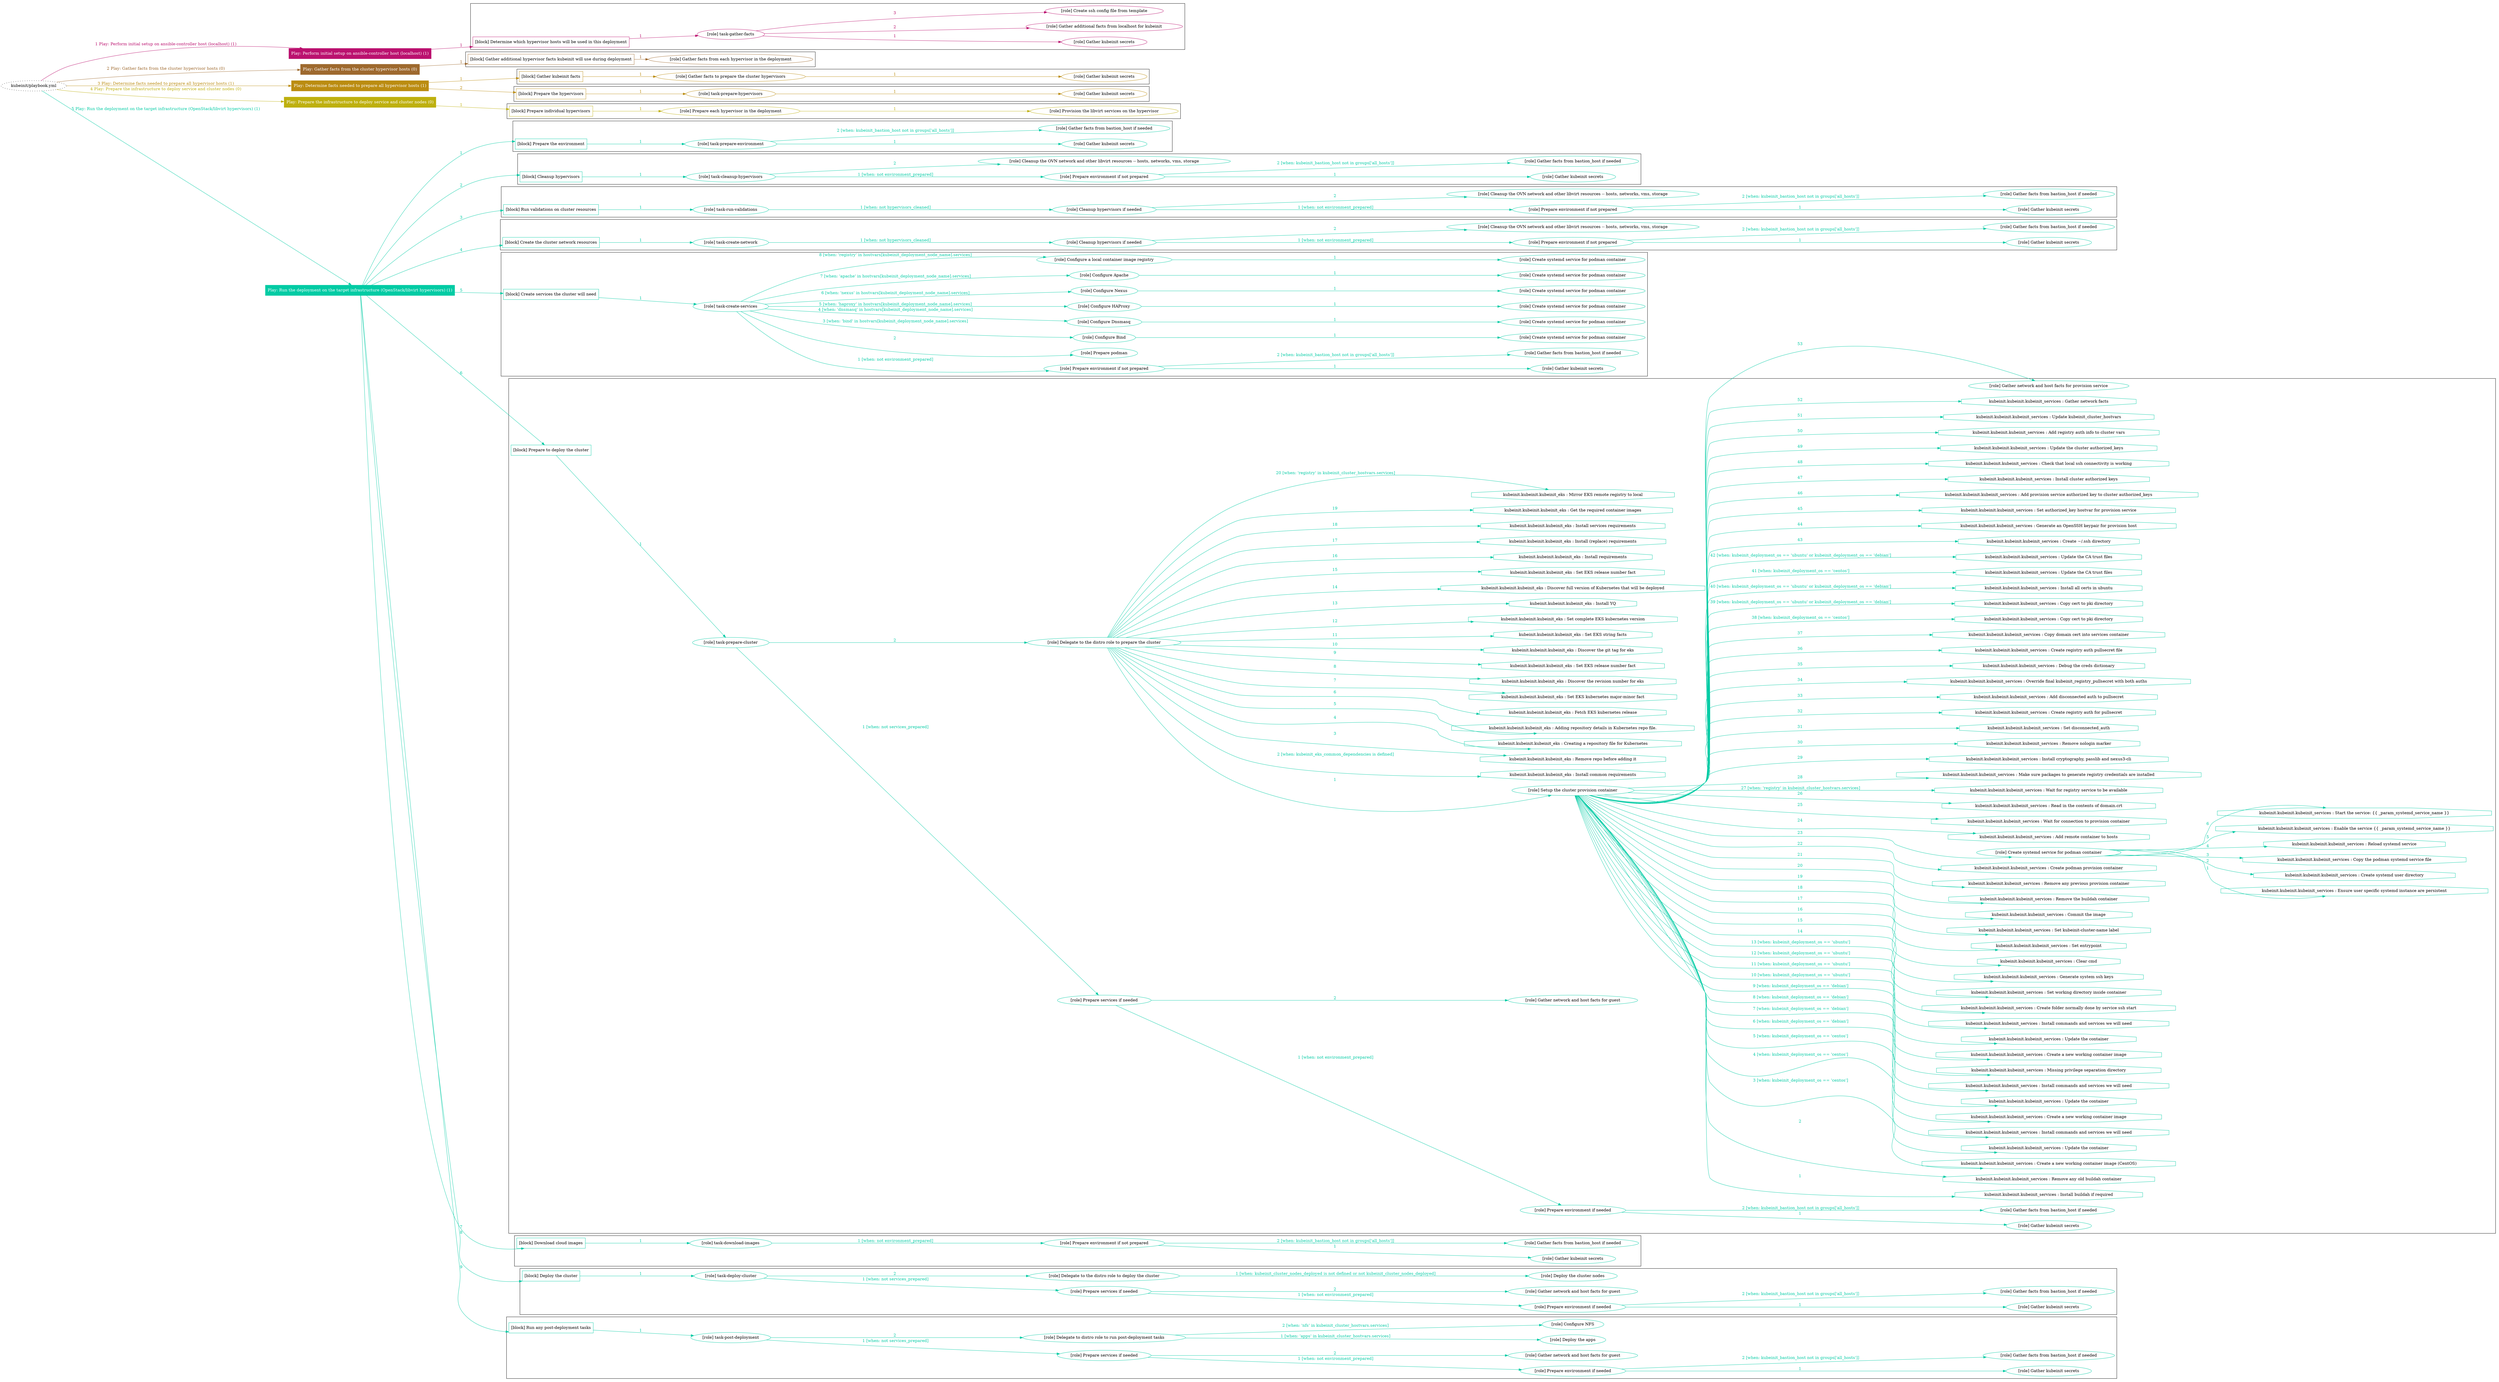 digraph {
	graph [concentrate=true ordering=in rankdir=LR ratio=fill]
	edge [esep=5 sep=10]
	"kubeinit/playbook.yml" [URL="/home/runner/work/kubeinit/kubeinit/kubeinit/playbook.yml" id=playbook_d61d00d6 style=dotted]
	"kubeinit/playbook.yml" -> play_3d97f3cb [label="1 Play: Perform initial setup on ansible-controller host (localhost) (1)" color="#bb116f" fontcolor="#bb116f" id=edge_play_3d97f3cb labeltooltip="1 Play: Perform initial setup on ansible-controller host (localhost) (1)" tooltip="1 Play: Perform initial setup on ansible-controller host (localhost) (1)"]
	subgraph "Play: Perform initial setup on ansible-controller host (localhost) (1)" {
		play_3d97f3cb [label="Play: Perform initial setup on ansible-controller host (localhost) (1)" URL="/home/runner/work/kubeinit/kubeinit/kubeinit/playbook.yml" color="#bb116f" fontcolor="#ffffff" id=play_3d97f3cb shape=box style=filled tooltip=localhost]
		play_3d97f3cb -> block_135eaf51 [label=1 color="#bb116f" fontcolor="#bb116f" id=edge_block_135eaf51 labeltooltip=1 tooltip=1]
		subgraph cluster_block_135eaf51 {
			block_135eaf51 [label="[block] Determine which hypervisor hosts will be used in this deployment" URL="/home/runner/work/kubeinit/kubeinit/kubeinit/playbook.yml" color="#bb116f" id=block_135eaf51 labeltooltip="Determine which hypervisor hosts will be used in this deployment" shape=box tooltip="Determine which hypervisor hosts will be used in this deployment"]
			block_135eaf51 -> role_bd74bace [label="1 " color="#bb116f" fontcolor="#bb116f" id=edge_role_bd74bace labeltooltip="1 " tooltip="1 "]
			subgraph "task-gather-facts" {
				role_bd74bace [label="[role] task-gather-facts" URL="/home/runner/work/kubeinit/kubeinit/kubeinit/playbook.yml" color="#bb116f" id=role_bd74bace tooltip="task-gather-facts"]
				role_bd74bace -> role_30d60de9 [label="1 " color="#bb116f" fontcolor="#bb116f" id=edge_role_30d60de9 labeltooltip="1 " tooltip="1 "]
				subgraph "Gather kubeinit secrets" {
					role_30d60de9 [label="[role] Gather kubeinit secrets" URL="/home/runner/.ansible/collections/ansible_collections/kubeinit/kubeinit/roles/kubeinit_prepare/tasks/build_hypervisors_group.yml" color="#bb116f" id=role_30d60de9 tooltip="Gather kubeinit secrets"]
				}
				role_bd74bace -> role_f92f86d8 [label="2 " color="#bb116f" fontcolor="#bb116f" id=edge_role_f92f86d8 labeltooltip="2 " tooltip="2 "]
				subgraph "Gather additional facts from localhost for kubeinit" {
					role_f92f86d8 [label="[role] Gather additional facts from localhost for kubeinit" URL="/home/runner/.ansible/collections/ansible_collections/kubeinit/kubeinit/roles/kubeinit_prepare/tasks/build_hypervisors_group.yml" color="#bb116f" id=role_f92f86d8 tooltip="Gather additional facts from localhost for kubeinit"]
				}
				role_bd74bace -> role_50edd9d5 [label="3 " color="#bb116f" fontcolor="#bb116f" id=edge_role_50edd9d5 labeltooltip="3 " tooltip="3 "]
				subgraph "Create ssh config file from template" {
					role_50edd9d5 [label="[role] Create ssh config file from template" URL="/home/runner/.ansible/collections/ansible_collections/kubeinit/kubeinit/roles/kubeinit_prepare/tasks/build_hypervisors_group.yml" color="#bb116f" id=role_50edd9d5 tooltip="Create ssh config file from template"]
				}
			}
		}
	}
	"kubeinit/playbook.yml" -> play_11eb94ca [label="2 Play: Gather facts from the cluster hypervisor hosts (0)" color="#9e692e" fontcolor="#9e692e" id=edge_play_11eb94ca labeltooltip="2 Play: Gather facts from the cluster hypervisor hosts (0)" tooltip="2 Play: Gather facts from the cluster hypervisor hosts (0)"]
	subgraph "Play: Gather facts from the cluster hypervisor hosts (0)" {
		play_11eb94ca [label="Play: Gather facts from the cluster hypervisor hosts (0)" URL="/home/runner/work/kubeinit/kubeinit/kubeinit/playbook.yml" color="#9e692e" fontcolor="#ffffff" id=play_11eb94ca shape=box style=filled tooltip="Play: Gather facts from the cluster hypervisor hosts (0)"]
		play_11eb94ca -> block_094d652f [label=1 color="#9e692e" fontcolor="#9e692e" id=edge_block_094d652f labeltooltip=1 tooltip=1]
		subgraph cluster_block_094d652f {
			block_094d652f [label="[block] Gather additional hypervisor facts kubeinit will use during deployment" URL="/home/runner/work/kubeinit/kubeinit/kubeinit/playbook.yml" color="#9e692e" id=block_094d652f labeltooltip="Gather additional hypervisor facts kubeinit will use during deployment" shape=box tooltip="Gather additional hypervisor facts kubeinit will use during deployment"]
			block_094d652f -> role_7b25c56c [label="1 " color="#9e692e" fontcolor="#9e692e" id=edge_role_7b25c56c labeltooltip="1 " tooltip="1 "]
			subgraph "Gather facts from each hypervisor in the deployment" {
				role_7b25c56c [label="[role] Gather facts from each hypervisor in the deployment" URL="/home/runner/work/kubeinit/kubeinit/kubeinit/playbook.yml" color="#9e692e" id=role_7b25c56c tooltip="Gather facts from each hypervisor in the deployment"]
			}
		}
	}
	"kubeinit/playbook.yml" -> play_55e0c2ed [label="3 Play: Determine facts needed to prepare all hypervisor hosts (1)" color="#bb8c11" fontcolor="#bb8c11" id=edge_play_55e0c2ed labeltooltip="3 Play: Determine facts needed to prepare all hypervisor hosts (1)" tooltip="3 Play: Determine facts needed to prepare all hypervisor hosts (1)"]
	subgraph "Play: Determine facts needed to prepare all hypervisor hosts (1)" {
		play_55e0c2ed [label="Play: Determine facts needed to prepare all hypervisor hosts (1)" URL="/home/runner/work/kubeinit/kubeinit/kubeinit/playbook.yml" color="#bb8c11" fontcolor="#ffffff" id=play_55e0c2ed shape=box style=filled tooltip=localhost]
		play_55e0c2ed -> block_0c8215b5 [label=1 color="#bb8c11" fontcolor="#bb8c11" id=edge_block_0c8215b5 labeltooltip=1 tooltip=1]
		subgraph cluster_block_0c8215b5 {
			block_0c8215b5 [label="[block] Gather kubeinit facts" URL="/home/runner/work/kubeinit/kubeinit/kubeinit/playbook.yml" color="#bb8c11" id=block_0c8215b5 labeltooltip="Gather kubeinit facts" shape=box tooltip="Gather kubeinit facts"]
			block_0c8215b5 -> role_672ba2f9 [label="1 " color="#bb8c11" fontcolor="#bb8c11" id=edge_role_672ba2f9 labeltooltip="1 " tooltip="1 "]
			subgraph "Gather facts to prepare the cluster hypervisors" {
				role_672ba2f9 [label="[role] Gather facts to prepare the cluster hypervisors" URL="/home/runner/work/kubeinit/kubeinit/kubeinit/playbook.yml" color="#bb8c11" id=role_672ba2f9 tooltip="Gather facts to prepare the cluster hypervisors"]
				role_672ba2f9 -> role_fe35ae68 [label="1 " color="#bb8c11" fontcolor="#bb8c11" id=edge_role_fe35ae68 labeltooltip="1 " tooltip="1 "]
				subgraph "Gather kubeinit secrets" {
					role_fe35ae68 [label="[role] Gather kubeinit secrets" URL="/home/runner/.ansible/collections/ansible_collections/kubeinit/kubeinit/roles/kubeinit_prepare/tasks/gather_kubeinit_facts.yml" color="#bb8c11" id=role_fe35ae68 tooltip="Gather kubeinit secrets"]
				}
			}
		}
		play_55e0c2ed -> block_4e4d1c80 [label=2 color="#bb8c11" fontcolor="#bb8c11" id=edge_block_4e4d1c80 labeltooltip=2 tooltip=2]
		subgraph cluster_block_4e4d1c80 {
			block_4e4d1c80 [label="[block] Prepare the hypervisors" URL="/home/runner/work/kubeinit/kubeinit/kubeinit/playbook.yml" color="#bb8c11" id=block_4e4d1c80 labeltooltip="Prepare the hypervisors" shape=box tooltip="Prepare the hypervisors"]
			block_4e4d1c80 -> role_d608ae9c [label="1 " color="#bb8c11" fontcolor="#bb8c11" id=edge_role_d608ae9c labeltooltip="1 " tooltip="1 "]
			subgraph "task-prepare-hypervisors" {
				role_d608ae9c [label="[role] task-prepare-hypervisors" URL="/home/runner/work/kubeinit/kubeinit/kubeinit/playbook.yml" color="#bb8c11" id=role_d608ae9c tooltip="task-prepare-hypervisors"]
				role_d608ae9c -> role_58aa913a [label="1 " color="#bb8c11" fontcolor="#bb8c11" id=edge_role_58aa913a labeltooltip="1 " tooltip="1 "]
				subgraph "Gather kubeinit secrets" {
					role_58aa913a [label="[role] Gather kubeinit secrets" URL="/home/runner/.ansible/collections/ansible_collections/kubeinit/kubeinit/roles/kubeinit_prepare/tasks/gather_kubeinit_facts.yml" color="#bb8c11" id=role_58aa913a tooltip="Gather kubeinit secrets"]
				}
			}
		}
	}
	"kubeinit/playbook.yml" -> play_3e0bd600 [label="4 Play: Prepare the infrastructure to deploy service and cluster nodes (0)" color="#beb00e" fontcolor="#beb00e" id=edge_play_3e0bd600 labeltooltip="4 Play: Prepare the infrastructure to deploy service and cluster nodes (0)" tooltip="4 Play: Prepare the infrastructure to deploy service and cluster nodes (0)"]
	subgraph "Play: Prepare the infrastructure to deploy service and cluster nodes (0)" {
		play_3e0bd600 [label="Play: Prepare the infrastructure to deploy service and cluster nodes (0)" URL="/home/runner/work/kubeinit/kubeinit/kubeinit/playbook.yml" color="#beb00e" fontcolor="#ffffff" id=play_3e0bd600 shape=box style=filled tooltip="Play: Prepare the infrastructure to deploy service and cluster nodes (0)"]
		play_3e0bd600 -> block_f49ea87b [label=1 color="#beb00e" fontcolor="#beb00e" id=edge_block_f49ea87b labeltooltip=1 tooltip=1]
		subgraph cluster_block_f49ea87b {
			block_f49ea87b [label="[block] Prepare individual hypervisors" URL="/home/runner/work/kubeinit/kubeinit/kubeinit/playbook.yml" color="#beb00e" id=block_f49ea87b labeltooltip="Prepare individual hypervisors" shape=box tooltip="Prepare individual hypervisors"]
			block_f49ea87b -> role_df258716 [label="1 " color="#beb00e" fontcolor="#beb00e" id=edge_role_df258716 labeltooltip="1 " tooltip="1 "]
			subgraph "Prepare each hypervisor in the deployment" {
				role_df258716 [label="[role] Prepare each hypervisor in the deployment" URL="/home/runner/work/kubeinit/kubeinit/kubeinit/playbook.yml" color="#beb00e" id=role_df258716 tooltip="Prepare each hypervisor in the deployment"]
				role_df258716 -> role_5cd82317 [label="1 " color="#beb00e" fontcolor="#beb00e" id=edge_role_5cd82317 labeltooltip="1 " tooltip="1 "]
				subgraph "Provision the libvirt services on the hypervisor" {
					role_5cd82317 [label="[role] Provision the libvirt services on the hypervisor" URL="/home/runner/.ansible/collections/ansible_collections/kubeinit/kubeinit/roles/kubeinit_prepare/tasks/prepare_hypervisor.yml" color="#beb00e" id=role_5cd82317 tooltip="Provision the libvirt services on the hypervisor"]
				}
			}
		}
	}
	"kubeinit/playbook.yml" -> play_25fc1bdf [label="5 Play: Run the deployment on the target infrastructure (OpenStack/libvirt hypervisors) (1)" color="#01cba4" fontcolor="#01cba4" id=edge_play_25fc1bdf labeltooltip="5 Play: Run the deployment on the target infrastructure (OpenStack/libvirt hypervisors) (1)" tooltip="5 Play: Run the deployment on the target infrastructure (OpenStack/libvirt hypervisors) (1)"]
	subgraph "Play: Run the deployment on the target infrastructure (OpenStack/libvirt hypervisors) (1)" {
		play_25fc1bdf [label="Play: Run the deployment on the target infrastructure (OpenStack/libvirt hypervisors) (1)" URL="/home/runner/work/kubeinit/kubeinit/kubeinit/playbook.yml" color="#01cba4" fontcolor="#ffffff" id=play_25fc1bdf shape=box style=filled tooltip=localhost]
		play_25fc1bdf -> block_22bf76ca [label=1 color="#01cba4" fontcolor="#01cba4" id=edge_block_22bf76ca labeltooltip=1 tooltip=1]
		subgraph cluster_block_22bf76ca {
			block_22bf76ca [label="[block] Prepare the environment" URL="/home/runner/work/kubeinit/kubeinit/kubeinit/playbook.yml" color="#01cba4" id=block_22bf76ca labeltooltip="Prepare the environment" shape=box tooltip="Prepare the environment"]
			block_22bf76ca -> role_a8ab6a5a [label="1 " color="#01cba4" fontcolor="#01cba4" id=edge_role_a8ab6a5a labeltooltip="1 " tooltip="1 "]
			subgraph "task-prepare-environment" {
				role_a8ab6a5a [label="[role] task-prepare-environment" URL="/home/runner/work/kubeinit/kubeinit/kubeinit/playbook.yml" color="#01cba4" id=role_a8ab6a5a tooltip="task-prepare-environment"]
				role_a8ab6a5a -> role_3fa08287 [label="1 " color="#01cba4" fontcolor="#01cba4" id=edge_role_3fa08287 labeltooltip="1 " tooltip="1 "]
				subgraph "Gather kubeinit secrets" {
					role_3fa08287 [label="[role] Gather kubeinit secrets" URL="/home/runner/.ansible/collections/ansible_collections/kubeinit/kubeinit/roles/kubeinit_prepare/tasks/gather_kubeinit_facts.yml" color="#01cba4" id=role_3fa08287 tooltip="Gather kubeinit secrets"]
				}
				role_a8ab6a5a -> role_6ca42252 [label="2 [when: kubeinit_bastion_host not in groups['all_hosts']]" color="#01cba4" fontcolor="#01cba4" id=edge_role_6ca42252 labeltooltip="2 [when: kubeinit_bastion_host not in groups['all_hosts']]" tooltip="2 [when: kubeinit_bastion_host not in groups['all_hosts']]"]
				subgraph "Gather facts from bastion_host if needed" {
					role_6ca42252 [label="[role] Gather facts from bastion_host if needed" URL="/home/runner/.ansible/collections/ansible_collections/kubeinit/kubeinit/roles/kubeinit_prepare/tasks/main.yml" color="#01cba4" id=role_6ca42252 tooltip="Gather facts from bastion_host if needed"]
				}
			}
		}
		play_25fc1bdf -> block_2be14a0f [label=2 color="#01cba4" fontcolor="#01cba4" id=edge_block_2be14a0f labeltooltip=2 tooltip=2]
		subgraph cluster_block_2be14a0f {
			block_2be14a0f [label="[block] Cleanup hypervisors" URL="/home/runner/work/kubeinit/kubeinit/kubeinit/playbook.yml" color="#01cba4" id=block_2be14a0f labeltooltip="Cleanup hypervisors" shape=box tooltip="Cleanup hypervisors"]
			block_2be14a0f -> role_66b60c4b [label="1 " color="#01cba4" fontcolor="#01cba4" id=edge_role_66b60c4b labeltooltip="1 " tooltip="1 "]
			subgraph "task-cleanup-hypervisors" {
				role_66b60c4b [label="[role] task-cleanup-hypervisors" URL="/home/runner/work/kubeinit/kubeinit/kubeinit/playbook.yml" color="#01cba4" id=role_66b60c4b tooltip="task-cleanup-hypervisors"]
				role_66b60c4b -> role_79edfefb [label="1 [when: not environment_prepared]" color="#01cba4" fontcolor="#01cba4" id=edge_role_79edfefb labeltooltip="1 [when: not environment_prepared]" tooltip="1 [when: not environment_prepared]"]
				subgraph "Prepare environment if not prepared" {
					role_79edfefb [label="[role] Prepare environment if not prepared" URL="/home/runner/.ansible/collections/ansible_collections/kubeinit/kubeinit/roles/kubeinit_libvirt/tasks/cleanup_hypervisors.yml" color="#01cba4" id=role_79edfefb tooltip="Prepare environment if not prepared"]
					role_79edfefb -> role_beb49799 [label="1 " color="#01cba4" fontcolor="#01cba4" id=edge_role_beb49799 labeltooltip="1 " tooltip="1 "]
					subgraph "Gather kubeinit secrets" {
						role_beb49799 [label="[role] Gather kubeinit secrets" URL="/home/runner/.ansible/collections/ansible_collections/kubeinit/kubeinit/roles/kubeinit_prepare/tasks/gather_kubeinit_facts.yml" color="#01cba4" id=role_beb49799 tooltip="Gather kubeinit secrets"]
					}
					role_79edfefb -> role_bd5a4fe7 [label="2 [when: kubeinit_bastion_host not in groups['all_hosts']]" color="#01cba4" fontcolor="#01cba4" id=edge_role_bd5a4fe7 labeltooltip="2 [when: kubeinit_bastion_host not in groups['all_hosts']]" tooltip="2 [when: kubeinit_bastion_host not in groups['all_hosts']]"]
					subgraph "Gather facts from bastion_host if needed" {
						role_bd5a4fe7 [label="[role] Gather facts from bastion_host if needed" URL="/home/runner/.ansible/collections/ansible_collections/kubeinit/kubeinit/roles/kubeinit_prepare/tasks/main.yml" color="#01cba4" id=role_bd5a4fe7 tooltip="Gather facts from bastion_host if needed"]
					}
				}
				role_66b60c4b -> role_9362bf9c [label="2 " color="#01cba4" fontcolor="#01cba4" id=edge_role_9362bf9c labeltooltip="2 " tooltip="2 "]
				subgraph "Cleanup the OVN network and other libvirt resources -- hosts, networks, vms, storage" {
					role_9362bf9c [label="[role] Cleanup the OVN network and other libvirt resources -- hosts, networks, vms, storage" URL="/home/runner/.ansible/collections/ansible_collections/kubeinit/kubeinit/roles/kubeinit_libvirt/tasks/cleanup_hypervisors.yml" color="#01cba4" id=role_9362bf9c tooltip="Cleanup the OVN network and other libvirt resources -- hosts, networks, vms, storage"]
				}
			}
		}
		play_25fc1bdf -> block_03735eb4 [label=3 color="#01cba4" fontcolor="#01cba4" id=edge_block_03735eb4 labeltooltip=3 tooltip=3]
		subgraph cluster_block_03735eb4 {
			block_03735eb4 [label="[block] Run validations on cluster resources" URL="/home/runner/work/kubeinit/kubeinit/kubeinit/playbook.yml" color="#01cba4" id=block_03735eb4 labeltooltip="Run validations on cluster resources" shape=box tooltip="Run validations on cluster resources"]
			block_03735eb4 -> role_fa064cee [label="1 " color="#01cba4" fontcolor="#01cba4" id=edge_role_fa064cee labeltooltip="1 " tooltip="1 "]
			subgraph "task-run-validations" {
				role_fa064cee [label="[role] task-run-validations" URL="/home/runner/work/kubeinit/kubeinit/kubeinit/playbook.yml" color="#01cba4" id=role_fa064cee tooltip="task-run-validations"]
				role_fa064cee -> role_1c448e39 [label="1 [when: not hypervisors_cleaned]" color="#01cba4" fontcolor="#01cba4" id=edge_role_1c448e39 labeltooltip="1 [when: not hypervisors_cleaned]" tooltip="1 [when: not hypervisors_cleaned]"]
				subgraph "Cleanup hypervisors if needed" {
					role_1c448e39 [label="[role] Cleanup hypervisors if needed" URL="/home/runner/.ansible/collections/ansible_collections/kubeinit/kubeinit/roles/kubeinit_validations/tasks/main.yml" color="#01cba4" id=role_1c448e39 tooltip="Cleanup hypervisors if needed"]
					role_1c448e39 -> role_b189f93d [label="1 [when: not environment_prepared]" color="#01cba4" fontcolor="#01cba4" id=edge_role_b189f93d labeltooltip="1 [when: not environment_prepared]" tooltip="1 [when: not environment_prepared]"]
					subgraph "Prepare environment if not prepared" {
						role_b189f93d [label="[role] Prepare environment if not prepared" URL="/home/runner/.ansible/collections/ansible_collections/kubeinit/kubeinit/roles/kubeinit_libvirt/tasks/cleanup_hypervisors.yml" color="#01cba4" id=role_b189f93d tooltip="Prepare environment if not prepared"]
						role_b189f93d -> role_f8babfcf [label="1 " color="#01cba4" fontcolor="#01cba4" id=edge_role_f8babfcf labeltooltip="1 " tooltip="1 "]
						subgraph "Gather kubeinit secrets" {
							role_f8babfcf [label="[role] Gather kubeinit secrets" URL="/home/runner/.ansible/collections/ansible_collections/kubeinit/kubeinit/roles/kubeinit_prepare/tasks/gather_kubeinit_facts.yml" color="#01cba4" id=role_f8babfcf tooltip="Gather kubeinit secrets"]
						}
						role_b189f93d -> role_0b19e332 [label="2 [when: kubeinit_bastion_host not in groups['all_hosts']]" color="#01cba4" fontcolor="#01cba4" id=edge_role_0b19e332 labeltooltip="2 [when: kubeinit_bastion_host not in groups['all_hosts']]" tooltip="2 [when: kubeinit_bastion_host not in groups['all_hosts']]"]
						subgraph "Gather facts from bastion_host if needed" {
							role_0b19e332 [label="[role] Gather facts from bastion_host if needed" URL="/home/runner/.ansible/collections/ansible_collections/kubeinit/kubeinit/roles/kubeinit_prepare/tasks/main.yml" color="#01cba4" id=role_0b19e332 tooltip="Gather facts from bastion_host if needed"]
						}
					}
					role_1c448e39 -> role_b4bcded0 [label="2 " color="#01cba4" fontcolor="#01cba4" id=edge_role_b4bcded0 labeltooltip="2 " tooltip="2 "]
					subgraph "Cleanup the OVN network and other libvirt resources -- hosts, networks, vms, storage" {
						role_b4bcded0 [label="[role] Cleanup the OVN network and other libvirt resources -- hosts, networks, vms, storage" URL="/home/runner/.ansible/collections/ansible_collections/kubeinit/kubeinit/roles/kubeinit_libvirt/tasks/cleanup_hypervisors.yml" color="#01cba4" id=role_b4bcded0 tooltip="Cleanup the OVN network and other libvirt resources -- hosts, networks, vms, storage"]
					}
				}
			}
		}
		play_25fc1bdf -> block_491ff6c6 [label=4 color="#01cba4" fontcolor="#01cba4" id=edge_block_491ff6c6 labeltooltip=4 tooltip=4]
		subgraph cluster_block_491ff6c6 {
			block_491ff6c6 [label="[block] Create the cluster network resources" URL="/home/runner/work/kubeinit/kubeinit/kubeinit/playbook.yml" color="#01cba4" id=block_491ff6c6 labeltooltip="Create the cluster network resources" shape=box tooltip="Create the cluster network resources"]
			block_491ff6c6 -> role_f676b775 [label="1 " color="#01cba4" fontcolor="#01cba4" id=edge_role_f676b775 labeltooltip="1 " tooltip="1 "]
			subgraph "task-create-network" {
				role_f676b775 [label="[role] task-create-network" URL="/home/runner/work/kubeinit/kubeinit/kubeinit/playbook.yml" color="#01cba4" id=role_f676b775 tooltip="task-create-network"]
				role_f676b775 -> role_908ddd47 [label="1 [when: not hypervisors_cleaned]" color="#01cba4" fontcolor="#01cba4" id=edge_role_908ddd47 labeltooltip="1 [when: not hypervisors_cleaned]" tooltip="1 [when: not hypervisors_cleaned]"]
				subgraph "Cleanup hypervisors if needed" {
					role_908ddd47 [label="[role] Cleanup hypervisors if needed" URL="/home/runner/.ansible/collections/ansible_collections/kubeinit/kubeinit/roles/kubeinit_libvirt/tasks/create_network.yml" color="#01cba4" id=role_908ddd47 tooltip="Cleanup hypervisors if needed"]
					role_908ddd47 -> role_9cd12670 [label="1 [when: not environment_prepared]" color="#01cba4" fontcolor="#01cba4" id=edge_role_9cd12670 labeltooltip="1 [when: not environment_prepared]" tooltip="1 [when: not environment_prepared]"]
					subgraph "Prepare environment if not prepared" {
						role_9cd12670 [label="[role] Prepare environment if not prepared" URL="/home/runner/.ansible/collections/ansible_collections/kubeinit/kubeinit/roles/kubeinit_libvirt/tasks/cleanup_hypervisors.yml" color="#01cba4" id=role_9cd12670 tooltip="Prepare environment if not prepared"]
						role_9cd12670 -> role_2b619f79 [label="1 " color="#01cba4" fontcolor="#01cba4" id=edge_role_2b619f79 labeltooltip="1 " tooltip="1 "]
						subgraph "Gather kubeinit secrets" {
							role_2b619f79 [label="[role] Gather kubeinit secrets" URL="/home/runner/.ansible/collections/ansible_collections/kubeinit/kubeinit/roles/kubeinit_prepare/tasks/gather_kubeinit_facts.yml" color="#01cba4" id=role_2b619f79 tooltip="Gather kubeinit secrets"]
						}
						role_9cd12670 -> role_1cd2c886 [label="2 [when: kubeinit_bastion_host not in groups['all_hosts']]" color="#01cba4" fontcolor="#01cba4" id=edge_role_1cd2c886 labeltooltip="2 [when: kubeinit_bastion_host not in groups['all_hosts']]" tooltip="2 [when: kubeinit_bastion_host not in groups['all_hosts']]"]
						subgraph "Gather facts from bastion_host if needed" {
							role_1cd2c886 [label="[role] Gather facts from bastion_host if needed" URL="/home/runner/.ansible/collections/ansible_collections/kubeinit/kubeinit/roles/kubeinit_prepare/tasks/main.yml" color="#01cba4" id=role_1cd2c886 tooltip="Gather facts from bastion_host if needed"]
						}
					}
					role_908ddd47 -> role_03602ada [label="2 " color="#01cba4" fontcolor="#01cba4" id=edge_role_03602ada labeltooltip="2 " tooltip="2 "]
					subgraph "Cleanup the OVN network and other libvirt resources -- hosts, networks, vms, storage" {
						role_03602ada [label="[role] Cleanup the OVN network and other libvirt resources -- hosts, networks, vms, storage" URL="/home/runner/.ansible/collections/ansible_collections/kubeinit/kubeinit/roles/kubeinit_libvirt/tasks/cleanup_hypervisors.yml" color="#01cba4" id=role_03602ada tooltip="Cleanup the OVN network and other libvirt resources -- hosts, networks, vms, storage"]
					}
				}
			}
		}
		play_25fc1bdf -> block_333a2658 [label=5 color="#01cba4" fontcolor="#01cba4" id=edge_block_333a2658 labeltooltip=5 tooltip=5]
		subgraph cluster_block_333a2658 {
			block_333a2658 [label="[block] Create services the cluster will need" URL="/home/runner/work/kubeinit/kubeinit/kubeinit/playbook.yml" color="#01cba4" id=block_333a2658 labeltooltip="Create services the cluster will need" shape=box tooltip="Create services the cluster will need"]
			block_333a2658 -> role_00a160d3 [label="1 " color="#01cba4" fontcolor="#01cba4" id=edge_role_00a160d3 labeltooltip="1 " tooltip="1 "]
			subgraph "task-create-services" {
				role_00a160d3 [label="[role] task-create-services" URL="/home/runner/work/kubeinit/kubeinit/kubeinit/playbook.yml" color="#01cba4" id=role_00a160d3 tooltip="task-create-services"]
				role_00a160d3 -> role_ac6a75c3 [label="1 [when: not environment_prepared]" color="#01cba4" fontcolor="#01cba4" id=edge_role_ac6a75c3 labeltooltip="1 [when: not environment_prepared]" tooltip="1 [when: not environment_prepared]"]
				subgraph "Prepare environment if not prepared" {
					role_ac6a75c3 [label="[role] Prepare environment if not prepared" URL="/home/runner/.ansible/collections/ansible_collections/kubeinit/kubeinit/roles/kubeinit_services/tasks/main.yml" color="#01cba4" id=role_ac6a75c3 tooltip="Prepare environment if not prepared"]
					role_ac6a75c3 -> role_407e6527 [label="1 " color="#01cba4" fontcolor="#01cba4" id=edge_role_407e6527 labeltooltip="1 " tooltip="1 "]
					subgraph "Gather kubeinit secrets" {
						role_407e6527 [label="[role] Gather kubeinit secrets" URL="/home/runner/.ansible/collections/ansible_collections/kubeinit/kubeinit/roles/kubeinit_prepare/tasks/gather_kubeinit_facts.yml" color="#01cba4" id=role_407e6527 tooltip="Gather kubeinit secrets"]
					}
					role_ac6a75c3 -> role_7165733e [label="2 [when: kubeinit_bastion_host not in groups['all_hosts']]" color="#01cba4" fontcolor="#01cba4" id=edge_role_7165733e labeltooltip="2 [when: kubeinit_bastion_host not in groups['all_hosts']]" tooltip="2 [when: kubeinit_bastion_host not in groups['all_hosts']]"]
					subgraph "Gather facts from bastion_host if needed" {
						role_7165733e [label="[role] Gather facts from bastion_host if needed" URL="/home/runner/.ansible/collections/ansible_collections/kubeinit/kubeinit/roles/kubeinit_prepare/tasks/main.yml" color="#01cba4" id=role_7165733e tooltip="Gather facts from bastion_host if needed"]
					}
				}
				role_00a160d3 -> role_3c830308 [label="2 " color="#01cba4" fontcolor="#01cba4" id=edge_role_3c830308 labeltooltip="2 " tooltip="2 "]
				subgraph "Prepare podman" {
					role_3c830308 [label="[role] Prepare podman" URL="/home/runner/.ansible/collections/ansible_collections/kubeinit/kubeinit/roles/kubeinit_services/tasks/00_create_service_pod.yml" color="#01cba4" id=role_3c830308 tooltip="Prepare podman"]
				}
				role_00a160d3 -> role_21c754a3 [label="3 [when: 'bind' in hostvars[kubeinit_deployment_node_name].services]" color="#01cba4" fontcolor="#01cba4" id=edge_role_21c754a3 labeltooltip="3 [when: 'bind' in hostvars[kubeinit_deployment_node_name].services]" tooltip="3 [when: 'bind' in hostvars[kubeinit_deployment_node_name].services]"]
				subgraph "Configure Bind" {
					role_21c754a3 [label="[role] Configure Bind" URL="/home/runner/.ansible/collections/ansible_collections/kubeinit/kubeinit/roles/kubeinit_services/tasks/start_services_containers.yml" color="#01cba4" id=role_21c754a3 tooltip="Configure Bind"]
					role_21c754a3 -> role_3d0ddccd [label="1 " color="#01cba4" fontcolor="#01cba4" id=edge_role_3d0ddccd labeltooltip="1 " tooltip="1 "]
					subgraph "Create systemd service for podman container" {
						role_3d0ddccd [label="[role] Create systemd service for podman container" URL="/home/runner/.ansible/collections/ansible_collections/kubeinit/kubeinit/roles/kubeinit_bind/tasks/main.yml" color="#01cba4" id=role_3d0ddccd tooltip="Create systemd service for podman container"]
					}
				}
				role_00a160d3 -> role_50d7bcbf [label="4 [when: 'dnsmasq' in hostvars[kubeinit_deployment_node_name].services]" color="#01cba4" fontcolor="#01cba4" id=edge_role_50d7bcbf labeltooltip="4 [when: 'dnsmasq' in hostvars[kubeinit_deployment_node_name].services]" tooltip="4 [when: 'dnsmasq' in hostvars[kubeinit_deployment_node_name].services]"]
				subgraph "Configure Dnsmasq" {
					role_50d7bcbf [label="[role] Configure Dnsmasq" URL="/home/runner/.ansible/collections/ansible_collections/kubeinit/kubeinit/roles/kubeinit_services/tasks/start_services_containers.yml" color="#01cba4" id=role_50d7bcbf tooltip="Configure Dnsmasq"]
					role_50d7bcbf -> role_6bb41990 [label="1 " color="#01cba4" fontcolor="#01cba4" id=edge_role_6bb41990 labeltooltip="1 " tooltip="1 "]
					subgraph "Create systemd service for podman container" {
						role_6bb41990 [label="[role] Create systemd service for podman container" URL="/home/runner/.ansible/collections/ansible_collections/kubeinit/kubeinit/roles/kubeinit_dnsmasq/tasks/main.yml" color="#01cba4" id=role_6bb41990 tooltip="Create systemd service for podman container"]
					}
				}
				role_00a160d3 -> role_991c68b6 [label="5 [when: 'haproxy' in hostvars[kubeinit_deployment_node_name].services]" color="#01cba4" fontcolor="#01cba4" id=edge_role_991c68b6 labeltooltip="5 [when: 'haproxy' in hostvars[kubeinit_deployment_node_name].services]" tooltip="5 [when: 'haproxy' in hostvars[kubeinit_deployment_node_name].services]"]
				subgraph "Configure HAProxy" {
					role_991c68b6 [label="[role] Configure HAProxy" URL="/home/runner/.ansible/collections/ansible_collections/kubeinit/kubeinit/roles/kubeinit_services/tasks/start_services_containers.yml" color="#01cba4" id=role_991c68b6 tooltip="Configure HAProxy"]
					role_991c68b6 -> role_17d1d175 [label="1 " color="#01cba4" fontcolor="#01cba4" id=edge_role_17d1d175 labeltooltip="1 " tooltip="1 "]
					subgraph "Create systemd service for podman container" {
						role_17d1d175 [label="[role] Create systemd service for podman container" URL="/home/runner/.ansible/collections/ansible_collections/kubeinit/kubeinit/roles/kubeinit_haproxy/tasks/main.yml" color="#01cba4" id=role_17d1d175 tooltip="Create systemd service for podman container"]
					}
				}
				role_00a160d3 -> role_f4363caa [label="6 [when: 'nexus' in hostvars[kubeinit_deployment_node_name].services]" color="#01cba4" fontcolor="#01cba4" id=edge_role_f4363caa labeltooltip="6 [when: 'nexus' in hostvars[kubeinit_deployment_node_name].services]" tooltip="6 [when: 'nexus' in hostvars[kubeinit_deployment_node_name].services]"]
				subgraph "Configure Nexus" {
					role_f4363caa [label="[role] Configure Nexus" URL="/home/runner/.ansible/collections/ansible_collections/kubeinit/kubeinit/roles/kubeinit_services/tasks/start_services_containers.yml" color="#01cba4" id=role_f4363caa tooltip="Configure Nexus"]
					role_f4363caa -> role_7a61b6f1 [label="1 " color="#01cba4" fontcolor="#01cba4" id=edge_role_7a61b6f1 labeltooltip="1 " tooltip="1 "]
					subgraph "Create systemd service for podman container" {
						role_7a61b6f1 [label="[role] Create systemd service for podman container" URL="/home/runner/.ansible/collections/ansible_collections/kubeinit/kubeinit/roles/kubeinit_nexus/tasks/main.yml" color="#01cba4" id=role_7a61b6f1 tooltip="Create systemd service for podman container"]
					}
				}
				role_00a160d3 -> role_a16f126f [label="7 [when: 'apache' in hostvars[kubeinit_deployment_node_name].services]" color="#01cba4" fontcolor="#01cba4" id=edge_role_a16f126f labeltooltip="7 [when: 'apache' in hostvars[kubeinit_deployment_node_name].services]" tooltip="7 [when: 'apache' in hostvars[kubeinit_deployment_node_name].services]"]
				subgraph "Configure Apache" {
					role_a16f126f [label="[role] Configure Apache" URL="/home/runner/.ansible/collections/ansible_collections/kubeinit/kubeinit/roles/kubeinit_services/tasks/start_services_containers.yml" color="#01cba4" id=role_a16f126f tooltip="Configure Apache"]
					role_a16f126f -> role_0f17769c [label="1 " color="#01cba4" fontcolor="#01cba4" id=edge_role_0f17769c labeltooltip="1 " tooltip="1 "]
					subgraph "Create systemd service for podman container" {
						role_0f17769c [label="[role] Create systemd service for podman container" URL="/home/runner/.ansible/collections/ansible_collections/kubeinit/kubeinit/roles/kubeinit_apache/tasks/main.yml" color="#01cba4" id=role_0f17769c tooltip="Create systemd service for podman container"]
					}
				}
				role_00a160d3 -> role_3e457526 [label="8 [when: 'registry' in hostvars[kubeinit_deployment_node_name].services]" color="#01cba4" fontcolor="#01cba4" id=edge_role_3e457526 labeltooltip="8 [when: 'registry' in hostvars[kubeinit_deployment_node_name].services]" tooltip="8 [when: 'registry' in hostvars[kubeinit_deployment_node_name].services]"]
				subgraph "Configure a local container image registry" {
					role_3e457526 [label="[role] Configure a local container image registry" URL="/home/runner/.ansible/collections/ansible_collections/kubeinit/kubeinit/roles/kubeinit_services/tasks/start_services_containers.yml" color="#01cba4" id=role_3e457526 tooltip="Configure a local container image registry"]
					role_3e457526 -> role_38bb9607 [label="1 " color="#01cba4" fontcolor="#01cba4" id=edge_role_38bb9607 labeltooltip="1 " tooltip="1 "]
					subgraph "Create systemd service for podman container" {
						role_38bb9607 [label="[role] Create systemd service for podman container" URL="/home/runner/.ansible/collections/ansible_collections/kubeinit/kubeinit/roles/kubeinit_registry/tasks/main.yml" color="#01cba4" id=role_38bb9607 tooltip="Create systemd service for podman container"]
					}
				}
			}
		}
		play_25fc1bdf -> block_a7c51ec0 [label=6 color="#01cba4" fontcolor="#01cba4" id=edge_block_a7c51ec0 labeltooltip=6 tooltip=6]
		subgraph cluster_block_a7c51ec0 {
			block_a7c51ec0 [label="[block] Prepare to deploy the cluster" URL="/home/runner/work/kubeinit/kubeinit/kubeinit/playbook.yml" color="#01cba4" id=block_a7c51ec0 labeltooltip="Prepare to deploy the cluster" shape=box tooltip="Prepare to deploy the cluster"]
			block_a7c51ec0 -> role_f457a4b8 [label="1 " color="#01cba4" fontcolor="#01cba4" id=edge_role_f457a4b8 labeltooltip="1 " tooltip="1 "]
			subgraph "task-prepare-cluster" {
				role_f457a4b8 [label="[role] task-prepare-cluster" URL="/home/runner/work/kubeinit/kubeinit/kubeinit/playbook.yml" color="#01cba4" id=role_f457a4b8 tooltip="task-prepare-cluster"]
				role_f457a4b8 -> role_a477fd90 [label="1 [when: not services_prepared]" color="#01cba4" fontcolor="#01cba4" id=edge_role_a477fd90 labeltooltip="1 [when: not services_prepared]" tooltip="1 [when: not services_prepared]"]
				subgraph "Prepare services if needed" {
					role_a477fd90 [label="[role] Prepare services if needed" URL="/home/runner/.ansible/collections/ansible_collections/kubeinit/kubeinit/roles/kubeinit_prepare/tasks/prepare_cluster.yml" color="#01cba4" id=role_a477fd90 tooltip="Prepare services if needed"]
					role_a477fd90 -> role_87f2aa96 [label="1 [when: not environment_prepared]" color="#01cba4" fontcolor="#01cba4" id=edge_role_87f2aa96 labeltooltip="1 [when: not environment_prepared]" tooltip="1 [when: not environment_prepared]"]
					subgraph "Prepare environment if needed" {
						role_87f2aa96 [label="[role] Prepare environment if needed" URL="/home/runner/.ansible/collections/ansible_collections/kubeinit/kubeinit/roles/kubeinit_services/tasks/prepare_services.yml" color="#01cba4" id=role_87f2aa96 tooltip="Prepare environment if needed"]
						role_87f2aa96 -> role_a8a1ebf1 [label="1 " color="#01cba4" fontcolor="#01cba4" id=edge_role_a8a1ebf1 labeltooltip="1 " tooltip="1 "]
						subgraph "Gather kubeinit secrets" {
							role_a8a1ebf1 [label="[role] Gather kubeinit secrets" URL="/home/runner/.ansible/collections/ansible_collections/kubeinit/kubeinit/roles/kubeinit_prepare/tasks/gather_kubeinit_facts.yml" color="#01cba4" id=role_a8a1ebf1 tooltip="Gather kubeinit secrets"]
						}
						role_87f2aa96 -> role_510a7813 [label="2 [when: kubeinit_bastion_host not in groups['all_hosts']]" color="#01cba4" fontcolor="#01cba4" id=edge_role_510a7813 labeltooltip="2 [when: kubeinit_bastion_host not in groups['all_hosts']]" tooltip="2 [when: kubeinit_bastion_host not in groups['all_hosts']]"]
						subgraph "Gather facts from bastion_host if needed" {
							role_510a7813 [label="[role] Gather facts from bastion_host if needed" URL="/home/runner/.ansible/collections/ansible_collections/kubeinit/kubeinit/roles/kubeinit_prepare/tasks/main.yml" color="#01cba4" id=role_510a7813 tooltip="Gather facts from bastion_host if needed"]
						}
					}
					role_a477fd90 -> role_be490711 [label="2 " color="#01cba4" fontcolor="#01cba4" id=edge_role_be490711 labeltooltip="2 " tooltip="2 "]
					subgraph "Gather network and host facts for guest" {
						role_be490711 [label="[role] Gather network and host facts for guest" URL="/home/runner/.ansible/collections/ansible_collections/kubeinit/kubeinit/roles/kubeinit_services/tasks/prepare_services.yml" color="#01cba4" id=role_be490711 tooltip="Gather network and host facts for guest"]
					}
				}
				role_f457a4b8 -> role_e03aeae0 [label="2 " color="#01cba4" fontcolor="#01cba4" id=edge_role_e03aeae0 labeltooltip="2 " tooltip="2 "]
				subgraph "Delegate to the distro role to prepare the cluster" {
					role_e03aeae0 [label="[role] Delegate to the distro role to prepare the cluster" URL="/home/runner/.ansible/collections/ansible_collections/kubeinit/kubeinit/roles/kubeinit_prepare/tasks/prepare_cluster.yml" color="#01cba4" id=role_e03aeae0 tooltip="Delegate to the distro role to prepare the cluster"]
					role_e03aeae0 -> role_3d1e06c1 [label="1 " color="#01cba4" fontcolor="#01cba4" id=edge_role_3d1e06c1 labeltooltip="1 " tooltip="1 "]
					subgraph "Setup the cluster provision container" {
						role_3d1e06c1 [label="[role] Setup the cluster provision container" URL="/home/runner/.ansible/collections/ansible_collections/kubeinit/kubeinit/roles/kubeinit_eks/tasks/prepare_cluster.yml" color="#01cba4" id=role_3d1e06c1 tooltip="Setup the cluster provision container"]
						task_4698b7f9 [label="kubeinit.kubeinit.kubeinit_services : Install buildah if required" URL="/home/runner/.ansible/collections/ansible_collections/kubeinit/kubeinit/roles/kubeinit_services/tasks/create_provision_container.yml" color="#01cba4" id=task_4698b7f9 shape=octagon tooltip="kubeinit.kubeinit.kubeinit_services : Install buildah if required"]
						role_3d1e06c1 -> task_4698b7f9 [label="1 " color="#01cba4" fontcolor="#01cba4" id=edge_task_4698b7f9 labeltooltip="1 " tooltip="1 "]
						task_8b2d3052 [label="kubeinit.kubeinit.kubeinit_services : Remove any old buildah container" URL="/home/runner/.ansible/collections/ansible_collections/kubeinit/kubeinit/roles/kubeinit_services/tasks/create_provision_container.yml" color="#01cba4" id=task_8b2d3052 shape=octagon tooltip="kubeinit.kubeinit.kubeinit_services : Remove any old buildah container"]
						role_3d1e06c1 -> task_8b2d3052 [label="2 " color="#01cba4" fontcolor="#01cba4" id=edge_task_8b2d3052 labeltooltip="2 " tooltip="2 "]
						task_b9126705 [label="kubeinit.kubeinit.kubeinit_services : Create a new working container image (CentOS)" URL="/home/runner/.ansible/collections/ansible_collections/kubeinit/kubeinit/roles/kubeinit_services/tasks/create_provision_container.yml" color="#01cba4" id=task_b9126705 shape=octagon tooltip="kubeinit.kubeinit.kubeinit_services : Create a new working container image (CentOS)"]
						role_3d1e06c1 -> task_b9126705 [label="3 [when: kubeinit_deployment_os == 'centos']" color="#01cba4" fontcolor="#01cba4" id=edge_task_b9126705 labeltooltip="3 [when: kubeinit_deployment_os == 'centos']" tooltip="3 [when: kubeinit_deployment_os == 'centos']"]
						task_f8776652 [label="kubeinit.kubeinit.kubeinit_services : Update the container" URL="/home/runner/.ansible/collections/ansible_collections/kubeinit/kubeinit/roles/kubeinit_services/tasks/create_provision_container.yml" color="#01cba4" id=task_f8776652 shape=octagon tooltip="kubeinit.kubeinit.kubeinit_services : Update the container"]
						role_3d1e06c1 -> task_f8776652 [label="4 [when: kubeinit_deployment_os == 'centos']" color="#01cba4" fontcolor="#01cba4" id=edge_task_f8776652 labeltooltip="4 [when: kubeinit_deployment_os == 'centos']" tooltip="4 [when: kubeinit_deployment_os == 'centos']"]
						task_9ffdeff7 [label="kubeinit.kubeinit.kubeinit_services : Install commands and services we will need" URL="/home/runner/.ansible/collections/ansible_collections/kubeinit/kubeinit/roles/kubeinit_services/tasks/create_provision_container.yml" color="#01cba4" id=task_9ffdeff7 shape=octagon tooltip="kubeinit.kubeinit.kubeinit_services : Install commands and services we will need"]
						role_3d1e06c1 -> task_9ffdeff7 [label="5 [when: kubeinit_deployment_os == 'centos']" color="#01cba4" fontcolor="#01cba4" id=edge_task_9ffdeff7 labeltooltip="5 [when: kubeinit_deployment_os == 'centos']" tooltip="5 [when: kubeinit_deployment_os == 'centos']"]
						task_7f639e30 [label="kubeinit.kubeinit.kubeinit_services : Create a new working container image" URL="/home/runner/.ansible/collections/ansible_collections/kubeinit/kubeinit/roles/kubeinit_services/tasks/create_provision_container.yml" color="#01cba4" id=task_7f639e30 shape=octagon tooltip="kubeinit.kubeinit.kubeinit_services : Create a new working container image"]
						role_3d1e06c1 -> task_7f639e30 [label="6 [when: kubeinit_deployment_os == 'debian']" color="#01cba4" fontcolor="#01cba4" id=edge_task_7f639e30 labeltooltip="6 [when: kubeinit_deployment_os == 'debian']" tooltip="6 [when: kubeinit_deployment_os == 'debian']"]
						task_3b5a59b0 [label="kubeinit.kubeinit.kubeinit_services : Update the container" URL="/home/runner/.ansible/collections/ansible_collections/kubeinit/kubeinit/roles/kubeinit_services/tasks/create_provision_container.yml" color="#01cba4" id=task_3b5a59b0 shape=octagon tooltip="kubeinit.kubeinit.kubeinit_services : Update the container"]
						role_3d1e06c1 -> task_3b5a59b0 [label="7 [when: kubeinit_deployment_os == 'debian']" color="#01cba4" fontcolor="#01cba4" id=edge_task_3b5a59b0 labeltooltip="7 [when: kubeinit_deployment_os == 'debian']" tooltip="7 [when: kubeinit_deployment_os == 'debian']"]
						task_6c25b09e [label="kubeinit.kubeinit.kubeinit_services : Install commands and services we will need" URL="/home/runner/.ansible/collections/ansible_collections/kubeinit/kubeinit/roles/kubeinit_services/tasks/create_provision_container.yml" color="#01cba4" id=task_6c25b09e shape=octagon tooltip="kubeinit.kubeinit.kubeinit_services : Install commands and services we will need"]
						role_3d1e06c1 -> task_6c25b09e [label="8 [when: kubeinit_deployment_os == 'debian']" color="#01cba4" fontcolor="#01cba4" id=edge_task_6c25b09e labeltooltip="8 [when: kubeinit_deployment_os == 'debian']" tooltip="8 [when: kubeinit_deployment_os == 'debian']"]
						task_5621e3ad [label="kubeinit.kubeinit.kubeinit_services : Missing privilege separation directory" URL="/home/runner/.ansible/collections/ansible_collections/kubeinit/kubeinit/roles/kubeinit_services/tasks/create_provision_container.yml" color="#01cba4" id=task_5621e3ad shape=octagon tooltip="kubeinit.kubeinit.kubeinit_services : Missing privilege separation directory"]
						role_3d1e06c1 -> task_5621e3ad [label="9 [when: kubeinit_deployment_os == 'debian']" color="#01cba4" fontcolor="#01cba4" id=edge_task_5621e3ad labeltooltip="9 [when: kubeinit_deployment_os == 'debian']" tooltip="9 [when: kubeinit_deployment_os == 'debian']"]
						task_0b97b5cf [label="kubeinit.kubeinit.kubeinit_services : Create a new working container image" URL="/home/runner/.ansible/collections/ansible_collections/kubeinit/kubeinit/roles/kubeinit_services/tasks/create_provision_container.yml" color="#01cba4" id=task_0b97b5cf shape=octagon tooltip="kubeinit.kubeinit.kubeinit_services : Create a new working container image"]
						role_3d1e06c1 -> task_0b97b5cf [label="10 [when: kubeinit_deployment_os == 'ubuntu']" color="#01cba4" fontcolor="#01cba4" id=edge_task_0b97b5cf labeltooltip="10 [when: kubeinit_deployment_os == 'ubuntu']" tooltip="10 [when: kubeinit_deployment_os == 'ubuntu']"]
						task_d3c2a817 [label="kubeinit.kubeinit.kubeinit_services : Update the container" URL="/home/runner/.ansible/collections/ansible_collections/kubeinit/kubeinit/roles/kubeinit_services/tasks/create_provision_container.yml" color="#01cba4" id=task_d3c2a817 shape=octagon tooltip="kubeinit.kubeinit.kubeinit_services : Update the container"]
						role_3d1e06c1 -> task_d3c2a817 [label="11 [when: kubeinit_deployment_os == 'ubuntu']" color="#01cba4" fontcolor="#01cba4" id=edge_task_d3c2a817 labeltooltip="11 [when: kubeinit_deployment_os == 'ubuntu']" tooltip="11 [when: kubeinit_deployment_os == 'ubuntu']"]
						task_20d23459 [label="kubeinit.kubeinit.kubeinit_services : Install commands and services we will need" URL="/home/runner/.ansible/collections/ansible_collections/kubeinit/kubeinit/roles/kubeinit_services/tasks/create_provision_container.yml" color="#01cba4" id=task_20d23459 shape=octagon tooltip="kubeinit.kubeinit.kubeinit_services : Install commands and services we will need"]
						role_3d1e06c1 -> task_20d23459 [label="12 [when: kubeinit_deployment_os == 'ubuntu']" color="#01cba4" fontcolor="#01cba4" id=edge_task_20d23459 labeltooltip="12 [when: kubeinit_deployment_os == 'ubuntu']" tooltip="12 [when: kubeinit_deployment_os == 'ubuntu']"]
						task_3a0e3e2e [label="kubeinit.kubeinit.kubeinit_services : Create folder normally done by service ssh start" URL="/home/runner/.ansible/collections/ansible_collections/kubeinit/kubeinit/roles/kubeinit_services/tasks/create_provision_container.yml" color="#01cba4" id=task_3a0e3e2e shape=octagon tooltip="kubeinit.kubeinit.kubeinit_services : Create folder normally done by service ssh start"]
						role_3d1e06c1 -> task_3a0e3e2e [label="13 [when: kubeinit_deployment_os == 'ubuntu']" color="#01cba4" fontcolor="#01cba4" id=edge_task_3a0e3e2e labeltooltip="13 [when: kubeinit_deployment_os == 'ubuntu']" tooltip="13 [when: kubeinit_deployment_os == 'ubuntu']"]
						task_74bd063b [label="kubeinit.kubeinit.kubeinit_services : Set working directory inside container" URL="/home/runner/.ansible/collections/ansible_collections/kubeinit/kubeinit/roles/kubeinit_services/tasks/create_provision_container.yml" color="#01cba4" id=task_74bd063b shape=octagon tooltip="kubeinit.kubeinit.kubeinit_services : Set working directory inside container"]
						role_3d1e06c1 -> task_74bd063b [label="14 " color="#01cba4" fontcolor="#01cba4" id=edge_task_74bd063b labeltooltip="14 " tooltip="14 "]
						task_03a8e9d5 [label="kubeinit.kubeinit.kubeinit_services : Generate system ssh keys" URL="/home/runner/.ansible/collections/ansible_collections/kubeinit/kubeinit/roles/kubeinit_services/tasks/create_provision_container.yml" color="#01cba4" id=task_03a8e9d5 shape=octagon tooltip="kubeinit.kubeinit.kubeinit_services : Generate system ssh keys"]
						role_3d1e06c1 -> task_03a8e9d5 [label="15 " color="#01cba4" fontcolor="#01cba4" id=edge_task_03a8e9d5 labeltooltip="15 " tooltip="15 "]
						task_c68a0a09 [label="kubeinit.kubeinit.kubeinit_services : Clear cmd" URL="/home/runner/.ansible/collections/ansible_collections/kubeinit/kubeinit/roles/kubeinit_services/tasks/create_provision_container.yml" color="#01cba4" id=task_c68a0a09 shape=octagon tooltip="kubeinit.kubeinit.kubeinit_services : Clear cmd"]
						role_3d1e06c1 -> task_c68a0a09 [label="16 " color="#01cba4" fontcolor="#01cba4" id=edge_task_c68a0a09 labeltooltip="16 " tooltip="16 "]
						task_9b2b7bbb [label="kubeinit.kubeinit.kubeinit_services : Set entrypoint" URL="/home/runner/.ansible/collections/ansible_collections/kubeinit/kubeinit/roles/kubeinit_services/tasks/create_provision_container.yml" color="#01cba4" id=task_9b2b7bbb shape=octagon tooltip="kubeinit.kubeinit.kubeinit_services : Set entrypoint"]
						role_3d1e06c1 -> task_9b2b7bbb [label="17 " color="#01cba4" fontcolor="#01cba4" id=edge_task_9b2b7bbb labeltooltip="17 " tooltip="17 "]
						task_8177c2c9 [label="kubeinit.kubeinit.kubeinit_services : Set kubeinit-cluster-name label" URL="/home/runner/.ansible/collections/ansible_collections/kubeinit/kubeinit/roles/kubeinit_services/tasks/create_provision_container.yml" color="#01cba4" id=task_8177c2c9 shape=octagon tooltip="kubeinit.kubeinit.kubeinit_services : Set kubeinit-cluster-name label"]
						role_3d1e06c1 -> task_8177c2c9 [label="18 " color="#01cba4" fontcolor="#01cba4" id=edge_task_8177c2c9 labeltooltip="18 " tooltip="18 "]
						task_22f6ad62 [label="kubeinit.kubeinit.kubeinit_services : Commit the image" URL="/home/runner/.ansible/collections/ansible_collections/kubeinit/kubeinit/roles/kubeinit_services/tasks/create_provision_container.yml" color="#01cba4" id=task_22f6ad62 shape=octagon tooltip="kubeinit.kubeinit.kubeinit_services : Commit the image"]
						role_3d1e06c1 -> task_22f6ad62 [label="19 " color="#01cba4" fontcolor="#01cba4" id=edge_task_22f6ad62 labeltooltip="19 " tooltip="19 "]
						task_d6aab366 [label="kubeinit.kubeinit.kubeinit_services : Remove the buildah container" URL="/home/runner/.ansible/collections/ansible_collections/kubeinit/kubeinit/roles/kubeinit_services/tasks/create_provision_container.yml" color="#01cba4" id=task_d6aab366 shape=octagon tooltip="kubeinit.kubeinit.kubeinit_services : Remove the buildah container"]
						role_3d1e06c1 -> task_d6aab366 [label="20 " color="#01cba4" fontcolor="#01cba4" id=edge_task_d6aab366 labeltooltip="20 " tooltip="20 "]
						task_8cdece8f [label="kubeinit.kubeinit.kubeinit_services : Remove any previous provision container" URL="/home/runner/.ansible/collections/ansible_collections/kubeinit/kubeinit/roles/kubeinit_services/tasks/create_provision_container.yml" color="#01cba4" id=task_8cdece8f shape=octagon tooltip="kubeinit.kubeinit.kubeinit_services : Remove any previous provision container"]
						role_3d1e06c1 -> task_8cdece8f [label="21 " color="#01cba4" fontcolor="#01cba4" id=edge_task_8cdece8f labeltooltip="21 " tooltip="21 "]
						task_dc2e390b [label="kubeinit.kubeinit.kubeinit_services : Create podman provision container" URL="/home/runner/.ansible/collections/ansible_collections/kubeinit/kubeinit/roles/kubeinit_services/tasks/create_provision_container.yml" color="#01cba4" id=task_dc2e390b shape=octagon tooltip="kubeinit.kubeinit.kubeinit_services : Create podman provision container"]
						role_3d1e06c1 -> task_dc2e390b [label="22 " color="#01cba4" fontcolor="#01cba4" id=edge_task_dc2e390b labeltooltip="22 " tooltip="22 "]
						role_3d1e06c1 -> role_9f5db73d [label="23 " color="#01cba4" fontcolor="#01cba4" id=edge_role_9f5db73d labeltooltip="23 " tooltip="23 "]
						subgraph "Create systemd service for podman container" {
							role_9f5db73d [label="[role] Create systemd service for podman container" URL="/home/runner/.ansible/collections/ansible_collections/kubeinit/kubeinit/roles/kubeinit_services/tasks/create_provision_container.yml" color="#01cba4" id=role_9f5db73d tooltip="Create systemd service for podman container"]
							task_c4589c4f [label="kubeinit.kubeinit.kubeinit_services : Ensure user specific systemd instance are persistent" URL="/home/runner/.ansible/collections/ansible_collections/kubeinit/kubeinit/roles/kubeinit_services/tasks/create_managed_service.yml" color="#01cba4" id=task_c4589c4f shape=octagon tooltip="kubeinit.kubeinit.kubeinit_services : Ensure user specific systemd instance are persistent"]
							role_9f5db73d -> task_c4589c4f [label="1 " color="#01cba4" fontcolor="#01cba4" id=edge_task_c4589c4f labeltooltip="1 " tooltip="1 "]
							task_008fae6b [label="kubeinit.kubeinit.kubeinit_services : Create systemd user directory" URL="/home/runner/.ansible/collections/ansible_collections/kubeinit/kubeinit/roles/kubeinit_services/tasks/create_managed_service.yml" color="#01cba4" id=task_008fae6b shape=octagon tooltip="kubeinit.kubeinit.kubeinit_services : Create systemd user directory"]
							role_9f5db73d -> task_008fae6b [label="2 " color="#01cba4" fontcolor="#01cba4" id=edge_task_008fae6b labeltooltip="2 " tooltip="2 "]
							task_36d0a707 [label="kubeinit.kubeinit.kubeinit_services : Copy the podman systemd service file" URL="/home/runner/.ansible/collections/ansible_collections/kubeinit/kubeinit/roles/kubeinit_services/tasks/create_managed_service.yml" color="#01cba4" id=task_36d0a707 shape=octagon tooltip="kubeinit.kubeinit.kubeinit_services : Copy the podman systemd service file"]
							role_9f5db73d -> task_36d0a707 [label="3 " color="#01cba4" fontcolor="#01cba4" id=edge_task_36d0a707 labeltooltip="3 " tooltip="3 "]
							task_e376bbf2 [label="kubeinit.kubeinit.kubeinit_services : Reload systemd service" URL="/home/runner/.ansible/collections/ansible_collections/kubeinit/kubeinit/roles/kubeinit_services/tasks/create_managed_service.yml" color="#01cba4" id=task_e376bbf2 shape=octagon tooltip="kubeinit.kubeinit.kubeinit_services : Reload systemd service"]
							role_9f5db73d -> task_e376bbf2 [label="4 " color="#01cba4" fontcolor="#01cba4" id=edge_task_e376bbf2 labeltooltip="4 " tooltip="4 "]
							task_c4edd55b [label="kubeinit.kubeinit.kubeinit_services : Enable the service {{ _param_systemd_service_name }}" URL="/home/runner/.ansible/collections/ansible_collections/kubeinit/kubeinit/roles/kubeinit_services/tasks/create_managed_service.yml" color="#01cba4" id=task_c4edd55b shape=octagon tooltip="kubeinit.kubeinit.kubeinit_services : Enable the service {{ _param_systemd_service_name }}"]
							role_9f5db73d -> task_c4edd55b [label="5 " color="#01cba4" fontcolor="#01cba4" id=edge_task_c4edd55b labeltooltip="5 " tooltip="5 "]
							task_6c054a9d [label="kubeinit.kubeinit.kubeinit_services : Start the service: {{ _param_systemd_service_name }}" URL="/home/runner/.ansible/collections/ansible_collections/kubeinit/kubeinit/roles/kubeinit_services/tasks/create_managed_service.yml" color="#01cba4" id=task_6c054a9d shape=octagon tooltip="kubeinit.kubeinit.kubeinit_services : Start the service: {{ _param_systemd_service_name }}"]
							role_9f5db73d -> task_6c054a9d [label="6 " color="#01cba4" fontcolor="#01cba4" id=edge_task_6c054a9d labeltooltip="6 " tooltip="6 "]
						}
						task_1f6cda45 [label="kubeinit.kubeinit.kubeinit_services : Add remote container to hosts" URL="/home/runner/.ansible/collections/ansible_collections/kubeinit/kubeinit/roles/kubeinit_services/tasks/create_provision_container.yml" color="#01cba4" id=task_1f6cda45 shape=octagon tooltip="kubeinit.kubeinit.kubeinit_services : Add remote container to hosts"]
						role_3d1e06c1 -> task_1f6cda45 [label="24 " color="#01cba4" fontcolor="#01cba4" id=edge_task_1f6cda45 labeltooltip="24 " tooltip="24 "]
						task_db000216 [label="kubeinit.kubeinit.kubeinit_services : Wait for connection to provision container" URL="/home/runner/.ansible/collections/ansible_collections/kubeinit/kubeinit/roles/kubeinit_services/tasks/create_provision_container.yml" color="#01cba4" id=task_db000216 shape=octagon tooltip="kubeinit.kubeinit.kubeinit_services : Wait for connection to provision container"]
						role_3d1e06c1 -> task_db000216 [label="25 " color="#01cba4" fontcolor="#01cba4" id=edge_task_db000216 labeltooltip="25 " tooltip="25 "]
						task_905f0a60 [label="kubeinit.kubeinit.kubeinit_services : Read in the contents of domain.crt" URL="/home/runner/.ansible/collections/ansible_collections/kubeinit/kubeinit/roles/kubeinit_services/tasks/create_provision_container.yml" color="#01cba4" id=task_905f0a60 shape=octagon tooltip="kubeinit.kubeinit.kubeinit_services : Read in the contents of domain.crt"]
						role_3d1e06c1 -> task_905f0a60 [label="26 " color="#01cba4" fontcolor="#01cba4" id=edge_task_905f0a60 labeltooltip="26 " tooltip="26 "]
						task_e299b06e [label="kubeinit.kubeinit.kubeinit_services : Wait for registry service to be available" URL="/home/runner/.ansible/collections/ansible_collections/kubeinit/kubeinit/roles/kubeinit_services/tasks/create_provision_container.yml" color="#01cba4" id=task_e299b06e shape=octagon tooltip="kubeinit.kubeinit.kubeinit_services : Wait for registry service to be available"]
						role_3d1e06c1 -> task_e299b06e [label="27 [when: 'registry' in kubeinit_cluster_hostvars.services]" color="#01cba4" fontcolor="#01cba4" id=edge_task_e299b06e labeltooltip="27 [when: 'registry' in kubeinit_cluster_hostvars.services]" tooltip="27 [when: 'registry' in kubeinit_cluster_hostvars.services]"]
						task_1a7c903a [label="kubeinit.kubeinit.kubeinit_services : Make sure packages to generate registry credentials are installed" URL="/home/runner/.ansible/collections/ansible_collections/kubeinit/kubeinit/roles/kubeinit_services/tasks/create_provision_container.yml" color="#01cba4" id=task_1a7c903a shape=octagon tooltip="kubeinit.kubeinit.kubeinit_services : Make sure packages to generate registry credentials are installed"]
						role_3d1e06c1 -> task_1a7c903a [label="28 " color="#01cba4" fontcolor="#01cba4" id=edge_task_1a7c903a labeltooltip="28 " tooltip="28 "]
						task_2fdbe76c [label="kubeinit.kubeinit.kubeinit_services : Install cryptography, passlib and nexus3-cli" URL="/home/runner/.ansible/collections/ansible_collections/kubeinit/kubeinit/roles/kubeinit_services/tasks/create_provision_container.yml" color="#01cba4" id=task_2fdbe76c shape=octagon tooltip="kubeinit.kubeinit.kubeinit_services : Install cryptography, passlib and nexus3-cli"]
						role_3d1e06c1 -> task_2fdbe76c [label="29 " color="#01cba4" fontcolor="#01cba4" id=edge_task_2fdbe76c labeltooltip="29 " tooltip="29 "]
						task_2f7b01ed [label="kubeinit.kubeinit.kubeinit_services : Remove nologin marker" URL="/home/runner/.ansible/collections/ansible_collections/kubeinit/kubeinit/roles/kubeinit_services/tasks/create_provision_container.yml" color="#01cba4" id=task_2f7b01ed shape=octagon tooltip="kubeinit.kubeinit.kubeinit_services : Remove nologin marker"]
						role_3d1e06c1 -> task_2f7b01ed [label="30 " color="#01cba4" fontcolor="#01cba4" id=edge_task_2f7b01ed labeltooltip="30 " tooltip="30 "]
						task_56ea6b11 [label="kubeinit.kubeinit.kubeinit_services : Set disconnected_auth" URL="/home/runner/.ansible/collections/ansible_collections/kubeinit/kubeinit/roles/kubeinit_services/tasks/create_provision_container.yml" color="#01cba4" id=task_56ea6b11 shape=octagon tooltip="kubeinit.kubeinit.kubeinit_services : Set disconnected_auth"]
						role_3d1e06c1 -> task_56ea6b11 [label="31 " color="#01cba4" fontcolor="#01cba4" id=edge_task_56ea6b11 labeltooltip="31 " tooltip="31 "]
						task_2d67ba14 [label="kubeinit.kubeinit.kubeinit_services : Create registry auth for pullsecret" URL="/home/runner/.ansible/collections/ansible_collections/kubeinit/kubeinit/roles/kubeinit_services/tasks/create_provision_container.yml" color="#01cba4" id=task_2d67ba14 shape=octagon tooltip="kubeinit.kubeinit.kubeinit_services : Create registry auth for pullsecret"]
						role_3d1e06c1 -> task_2d67ba14 [label="32 " color="#01cba4" fontcolor="#01cba4" id=edge_task_2d67ba14 labeltooltip="32 " tooltip="32 "]
						task_95fa63b3 [label="kubeinit.kubeinit.kubeinit_services : Add disconnected auth to pullsecret" URL="/home/runner/.ansible/collections/ansible_collections/kubeinit/kubeinit/roles/kubeinit_services/tasks/create_provision_container.yml" color="#01cba4" id=task_95fa63b3 shape=octagon tooltip="kubeinit.kubeinit.kubeinit_services : Add disconnected auth to pullsecret"]
						role_3d1e06c1 -> task_95fa63b3 [label="33 " color="#01cba4" fontcolor="#01cba4" id=edge_task_95fa63b3 labeltooltip="33 " tooltip="33 "]
						task_7a835fe3 [label="kubeinit.kubeinit.kubeinit_services : Override final kubeinit_registry_pullsecret with both auths" URL="/home/runner/.ansible/collections/ansible_collections/kubeinit/kubeinit/roles/kubeinit_services/tasks/create_provision_container.yml" color="#01cba4" id=task_7a835fe3 shape=octagon tooltip="kubeinit.kubeinit.kubeinit_services : Override final kubeinit_registry_pullsecret with both auths"]
						role_3d1e06c1 -> task_7a835fe3 [label="34 " color="#01cba4" fontcolor="#01cba4" id=edge_task_7a835fe3 labeltooltip="34 " tooltip="34 "]
						task_2b096ea0 [label="kubeinit.kubeinit.kubeinit_services : Debug the creds dictionary" URL="/home/runner/.ansible/collections/ansible_collections/kubeinit/kubeinit/roles/kubeinit_services/tasks/create_provision_container.yml" color="#01cba4" id=task_2b096ea0 shape=octagon tooltip="kubeinit.kubeinit.kubeinit_services : Debug the creds dictionary"]
						role_3d1e06c1 -> task_2b096ea0 [label="35 " color="#01cba4" fontcolor="#01cba4" id=edge_task_2b096ea0 labeltooltip="35 " tooltip="35 "]
						task_1b72d0d2 [label="kubeinit.kubeinit.kubeinit_services : Create registry auth pullsecret file" URL="/home/runner/.ansible/collections/ansible_collections/kubeinit/kubeinit/roles/kubeinit_services/tasks/create_provision_container.yml" color="#01cba4" id=task_1b72d0d2 shape=octagon tooltip="kubeinit.kubeinit.kubeinit_services : Create registry auth pullsecret file"]
						role_3d1e06c1 -> task_1b72d0d2 [label="36 " color="#01cba4" fontcolor="#01cba4" id=edge_task_1b72d0d2 labeltooltip="36 " tooltip="36 "]
						task_e9eeac6b [label="kubeinit.kubeinit.kubeinit_services : Copy domain cert into services container" URL="/home/runner/.ansible/collections/ansible_collections/kubeinit/kubeinit/roles/kubeinit_services/tasks/create_provision_container.yml" color="#01cba4" id=task_e9eeac6b shape=octagon tooltip="kubeinit.kubeinit.kubeinit_services : Copy domain cert into services container"]
						role_3d1e06c1 -> task_e9eeac6b [label="37 " color="#01cba4" fontcolor="#01cba4" id=edge_task_e9eeac6b labeltooltip="37 " tooltip="37 "]
						task_0d31b1c5 [label="kubeinit.kubeinit.kubeinit_services : Copy cert to pki directory" URL="/home/runner/.ansible/collections/ansible_collections/kubeinit/kubeinit/roles/kubeinit_services/tasks/create_provision_container.yml" color="#01cba4" id=task_0d31b1c5 shape=octagon tooltip="kubeinit.kubeinit.kubeinit_services : Copy cert to pki directory"]
						role_3d1e06c1 -> task_0d31b1c5 [label="38 [when: kubeinit_deployment_os == 'centos']" color="#01cba4" fontcolor="#01cba4" id=edge_task_0d31b1c5 labeltooltip="38 [when: kubeinit_deployment_os == 'centos']" tooltip="38 [when: kubeinit_deployment_os == 'centos']"]
						task_d25a5f39 [label="kubeinit.kubeinit.kubeinit_services : Copy cert to pki directory" URL="/home/runner/.ansible/collections/ansible_collections/kubeinit/kubeinit/roles/kubeinit_services/tasks/create_provision_container.yml" color="#01cba4" id=task_d25a5f39 shape=octagon tooltip="kubeinit.kubeinit.kubeinit_services : Copy cert to pki directory"]
						role_3d1e06c1 -> task_d25a5f39 [label="39 [when: kubeinit_deployment_os == 'ubuntu' or kubeinit_deployment_os == 'debian']" color="#01cba4" fontcolor="#01cba4" id=edge_task_d25a5f39 labeltooltip="39 [when: kubeinit_deployment_os == 'ubuntu' or kubeinit_deployment_os == 'debian']" tooltip="39 [when: kubeinit_deployment_os == 'ubuntu' or kubeinit_deployment_os == 'debian']"]
						task_801b516a [label="kubeinit.kubeinit.kubeinit_services : Install all certs in ubuntu" URL="/home/runner/.ansible/collections/ansible_collections/kubeinit/kubeinit/roles/kubeinit_services/tasks/create_provision_container.yml" color="#01cba4" id=task_801b516a shape=octagon tooltip="kubeinit.kubeinit.kubeinit_services : Install all certs in ubuntu"]
						role_3d1e06c1 -> task_801b516a [label="40 [when: kubeinit_deployment_os == 'ubuntu' or kubeinit_deployment_os == 'debian']" color="#01cba4" fontcolor="#01cba4" id=edge_task_801b516a labeltooltip="40 [when: kubeinit_deployment_os == 'ubuntu' or kubeinit_deployment_os == 'debian']" tooltip="40 [when: kubeinit_deployment_os == 'ubuntu' or kubeinit_deployment_os == 'debian']"]
						task_2d1c533b [label="kubeinit.kubeinit.kubeinit_services : Update the CA trust files" URL="/home/runner/.ansible/collections/ansible_collections/kubeinit/kubeinit/roles/kubeinit_services/tasks/create_provision_container.yml" color="#01cba4" id=task_2d1c533b shape=octagon tooltip="kubeinit.kubeinit.kubeinit_services : Update the CA trust files"]
						role_3d1e06c1 -> task_2d1c533b [label="41 [when: kubeinit_deployment_os == 'centos']" color="#01cba4" fontcolor="#01cba4" id=edge_task_2d1c533b labeltooltip="41 [when: kubeinit_deployment_os == 'centos']" tooltip="41 [when: kubeinit_deployment_os == 'centos']"]
						task_12fc02fd [label="kubeinit.kubeinit.kubeinit_services : Update the CA trust files" URL="/home/runner/.ansible/collections/ansible_collections/kubeinit/kubeinit/roles/kubeinit_services/tasks/create_provision_container.yml" color="#01cba4" id=task_12fc02fd shape=octagon tooltip="kubeinit.kubeinit.kubeinit_services : Update the CA trust files"]
						role_3d1e06c1 -> task_12fc02fd [label="42 [when: kubeinit_deployment_os == 'ubuntu' or kubeinit_deployment_os == 'debian']" color="#01cba4" fontcolor="#01cba4" id=edge_task_12fc02fd labeltooltip="42 [when: kubeinit_deployment_os == 'ubuntu' or kubeinit_deployment_os == 'debian']" tooltip="42 [when: kubeinit_deployment_os == 'ubuntu' or kubeinit_deployment_os == 'debian']"]
						task_58455a31 [label="kubeinit.kubeinit.kubeinit_services : Create ~/.ssh directory" URL="/home/runner/.ansible/collections/ansible_collections/kubeinit/kubeinit/roles/kubeinit_services/tasks/create_provision_container.yml" color="#01cba4" id=task_58455a31 shape=octagon tooltip="kubeinit.kubeinit.kubeinit_services : Create ~/.ssh directory"]
						role_3d1e06c1 -> task_58455a31 [label="43 " color="#01cba4" fontcolor="#01cba4" id=edge_task_58455a31 labeltooltip="43 " tooltip="43 "]
						task_d0b5498a [label="kubeinit.kubeinit.kubeinit_services : Generate an OpenSSH keypair for provision host" URL="/home/runner/.ansible/collections/ansible_collections/kubeinit/kubeinit/roles/kubeinit_services/tasks/create_provision_container.yml" color="#01cba4" id=task_d0b5498a shape=octagon tooltip="kubeinit.kubeinit.kubeinit_services : Generate an OpenSSH keypair for provision host"]
						role_3d1e06c1 -> task_d0b5498a [label="44 " color="#01cba4" fontcolor="#01cba4" id=edge_task_d0b5498a labeltooltip="44 " tooltip="44 "]
						task_d3584319 [label="kubeinit.kubeinit.kubeinit_services : Set authorized_key hostvar for provision service" URL="/home/runner/.ansible/collections/ansible_collections/kubeinit/kubeinit/roles/kubeinit_services/tasks/create_provision_container.yml" color="#01cba4" id=task_d3584319 shape=octagon tooltip="kubeinit.kubeinit.kubeinit_services : Set authorized_key hostvar for provision service"]
						role_3d1e06c1 -> task_d3584319 [label="45 " color="#01cba4" fontcolor="#01cba4" id=edge_task_d3584319 labeltooltip="45 " tooltip="45 "]
						task_b8caf812 [label="kubeinit.kubeinit.kubeinit_services : Add provision service authorized key to cluster authorized_keys" URL="/home/runner/.ansible/collections/ansible_collections/kubeinit/kubeinit/roles/kubeinit_services/tasks/create_provision_container.yml" color="#01cba4" id=task_b8caf812 shape=octagon tooltip="kubeinit.kubeinit.kubeinit_services : Add provision service authorized key to cluster authorized_keys"]
						role_3d1e06c1 -> task_b8caf812 [label="46 " color="#01cba4" fontcolor="#01cba4" id=edge_task_b8caf812 labeltooltip="46 " tooltip="46 "]
						task_63728ca6 [label="kubeinit.kubeinit.kubeinit_services : Install cluster authorized keys" URL="/home/runner/.ansible/collections/ansible_collections/kubeinit/kubeinit/roles/kubeinit_services/tasks/create_provision_container.yml" color="#01cba4" id=task_63728ca6 shape=octagon tooltip="kubeinit.kubeinit.kubeinit_services : Install cluster authorized keys"]
						role_3d1e06c1 -> task_63728ca6 [label="47 " color="#01cba4" fontcolor="#01cba4" id=edge_task_63728ca6 labeltooltip="47 " tooltip="47 "]
						task_25279259 [label="kubeinit.kubeinit.kubeinit_services : Check that local ssh connectivity is working" URL="/home/runner/.ansible/collections/ansible_collections/kubeinit/kubeinit/roles/kubeinit_services/tasks/create_provision_container.yml" color="#01cba4" id=task_25279259 shape=octagon tooltip="kubeinit.kubeinit.kubeinit_services : Check that local ssh connectivity is working"]
						role_3d1e06c1 -> task_25279259 [label="48 " color="#01cba4" fontcolor="#01cba4" id=edge_task_25279259 labeltooltip="48 " tooltip="48 "]
						task_4997af6a [label="kubeinit.kubeinit.kubeinit_services : Update the cluster authorized_keys" URL="/home/runner/.ansible/collections/ansible_collections/kubeinit/kubeinit/roles/kubeinit_services/tasks/create_provision_container.yml" color="#01cba4" id=task_4997af6a shape=octagon tooltip="kubeinit.kubeinit.kubeinit_services : Update the cluster authorized_keys"]
						role_3d1e06c1 -> task_4997af6a [label="49 " color="#01cba4" fontcolor="#01cba4" id=edge_task_4997af6a labeltooltip="49 " tooltip="49 "]
						task_ada1d4b9 [label="kubeinit.kubeinit.kubeinit_services : Add registry auth info to cluster vars" URL="/home/runner/.ansible/collections/ansible_collections/kubeinit/kubeinit/roles/kubeinit_services/tasks/create_provision_container.yml" color="#01cba4" id=task_ada1d4b9 shape=octagon tooltip="kubeinit.kubeinit.kubeinit_services : Add registry auth info to cluster vars"]
						role_3d1e06c1 -> task_ada1d4b9 [label="50 " color="#01cba4" fontcolor="#01cba4" id=edge_task_ada1d4b9 labeltooltip="50 " tooltip="50 "]
						task_fe599d13 [label="kubeinit.kubeinit.kubeinit_services : Update kubeinit_cluster_hostvars" URL="/home/runner/.ansible/collections/ansible_collections/kubeinit/kubeinit/roles/kubeinit_services/tasks/create_provision_container.yml" color="#01cba4" id=task_fe599d13 shape=octagon tooltip="kubeinit.kubeinit.kubeinit_services : Update kubeinit_cluster_hostvars"]
						role_3d1e06c1 -> task_fe599d13 [label="51 " color="#01cba4" fontcolor="#01cba4" id=edge_task_fe599d13 labeltooltip="51 " tooltip="51 "]
						task_5587fb7d [label="kubeinit.kubeinit.kubeinit_services : Gather network facts" URL="/home/runner/.ansible/collections/ansible_collections/kubeinit/kubeinit/roles/kubeinit_services/tasks/create_provision_container.yml" color="#01cba4" id=task_5587fb7d shape=octagon tooltip="kubeinit.kubeinit.kubeinit_services : Gather network facts"]
						role_3d1e06c1 -> task_5587fb7d [label="52 " color="#01cba4" fontcolor="#01cba4" id=edge_task_5587fb7d labeltooltip="52 " tooltip="52 "]
						role_3d1e06c1 -> role_464bc131 [label="53 " color="#01cba4" fontcolor="#01cba4" id=edge_role_464bc131 labeltooltip="53 " tooltip="53 "]
						subgraph "Gather network and host facts for provision service" {
							role_464bc131 [label="[role] Gather network and host facts for provision service" URL="/home/runner/.ansible/collections/ansible_collections/kubeinit/kubeinit/roles/kubeinit_services/tasks/create_provision_container.yml" color="#01cba4" id=role_464bc131 tooltip="Gather network and host facts for provision service"]
						}
					}
					task_84f02572 [label="kubeinit.kubeinit.kubeinit_eks : Install common requirements" URL="/home/runner/.ansible/collections/ansible_collections/kubeinit/kubeinit/roles/kubeinit_eks/tasks/prepare_cluster.yml" color="#01cba4" id=task_84f02572 shape=octagon tooltip="kubeinit.kubeinit.kubeinit_eks : Install common requirements"]
					role_e03aeae0 -> task_84f02572 [label="2 [when: kubeinit_eks_common_dependencies is defined]" color="#01cba4" fontcolor="#01cba4" id=edge_task_84f02572 labeltooltip="2 [when: kubeinit_eks_common_dependencies is defined]" tooltip="2 [when: kubeinit_eks_common_dependencies is defined]"]
					task_0d76ed2a [label="kubeinit.kubeinit.kubeinit_eks : Remove repo before adding it" URL="/home/runner/.ansible/collections/ansible_collections/kubeinit/kubeinit/roles/kubeinit_eks/tasks/prepare_cluster.yml" color="#01cba4" id=task_0d76ed2a shape=octagon tooltip="kubeinit.kubeinit.kubeinit_eks : Remove repo before adding it"]
					role_e03aeae0 -> task_0d76ed2a [label="3 " color="#01cba4" fontcolor="#01cba4" id=edge_task_0d76ed2a labeltooltip="3 " tooltip="3 "]
					task_46f5158d [label="kubeinit.kubeinit.kubeinit_eks : Creating a repository file for Kubernetes" URL="/home/runner/.ansible/collections/ansible_collections/kubeinit/kubeinit/roles/kubeinit_eks/tasks/prepare_cluster.yml" color="#01cba4" id=task_46f5158d shape=octagon tooltip="kubeinit.kubeinit.kubeinit_eks : Creating a repository file for Kubernetes"]
					role_e03aeae0 -> task_46f5158d [label="4 " color="#01cba4" fontcolor="#01cba4" id=edge_task_46f5158d labeltooltip="4 " tooltip="4 "]
					task_9bd096f8 [label="kubeinit.kubeinit.kubeinit_eks : Adding repository details in Kubernetes repo file." URL="/home/runner/.ansible/collections/ansible_collections/kubeinit/kubeinit/roles/kubeinit_eks/tasks/prepare_cluster.yml" color="#01cba4" id=task_9bd096f8 shape=octagon tooltip="kubeinit.kubeinit.kubeinit_eks : Adding repository details in Kubernetes repo file."]
					role_e03aeae0 -> task_9bd096f8 [label="5 " color="#01cba4" fontcolor="#01cba4" id=edge_task_9bd096f8 labeltooltip="5 " tooltip="5 "]
					task_4580d185 [label="kubeinit.kubeinit.kubeinit_eks : Fetch EKS kubernetes release" URL="/home/runner/.ansible/collections/ansible_collections/kubeinit/kubeinit/roles/kubeinit_eks/tasks/prepare_cluster.yml" color="#01cba4" id=task_4580d185 shape=octagon tooltip="kubeinit.kubeinit.kubeinit_eks : Fetch EKS kubernetes release"]
					role_e03aeae0 -> task_4580d185 [label="6 " color="#01cba4" fontcolor="#01cba4" id=edge_task_4580d185 labeltooltip="6 " tooltip="6 "]
					task_260eb5a9 [label="kubeinit.kubeinit.kubeinit_eks : Set EKS kubernetes major-minor fact" URL="/home/runner/.ansible/collections/ansible_collections/kubeinit/kubeinit/roles/kubeinit_eks/tasks/prepare_cluster.yml" color="#01cba4" id=task_260eb5a9 shape=octagon tooltip="kubeinit.kubeinit.kubeinit_eks : Set EKS kubernetes major-minor fact"]
					role_e03aeae0 -> task_260eb5a9 [label="7 " color="#01cba4" fontcolor="#01cba4" id=edge_task_260eb5a9 labeltooltip="7 " tooltip="7 "]
					task_4294cdc6 [label="kubeinit.kubeinit.kubeinit_eks : Discover the revision number for eks" URL="/home/runner/.ansible/collections/ansible_collections/kubeinit/kubeinit/roles/kubeinit_eks/tasks/prepare_cluster.yml" color="#01cba4" id=task_4294cdc6 shape=octagon tooltip="kubeinit.kubeinit.kubeinit_eks : Discover the revision number for eks"]
					role_e03aeae0 -> task_4294cdc6 [label="8 " color="#01cba4" fontcolor="#01cba4" id=edge_task_4294cdc6 labeltooltip="8 " tooltip="8 "]
					task_11dd8b95 [label="kubeinit.kubeinit.kubeinit_eks : Set EKS release number fact" URL="/home/runner/.ansible/collections/ansible_collections/kubeinit/kubeinit/roles/kubeinit_eks/tasks/prepare_cluster.yml" color="#01cba4" id=task_11dd8b95 shape=octagon tooltip="kubeinit.kubeinit.kubeinit_eks : Set EKS release number fact"]
					role_e03aeae0 -> task_11dd8b95 [label="9 " color="#01cba4" fontcolor="#01cba4" id=edge_task_11dd8b95 labeltooltip="9 " tooltip="9 "]
					task_efc72be3 [label="kubeinit.kubeinit.kubeinit_eks : Discover the git tag for eks" URL="/home/runner/.ansible/collections/ansible_collections/kubeinit/kubeinit/roles/kubeinit_eks/tasks/prepare_cluster.yml" color="#01cba4" id=task_efc72be3 shape=octagon tooltip="kubeinit.kubeinit.kubeinit_eks : Discover the git tag for eks"]
					role_e03aeae0 -> task_efc72be3 [label="10 " color="#01cba4" fontcolor="#01cba4" id=edge_task_efc72be3 labeltooltip="10 " tooltip="10 "]
					task_e08876b6 [label="kubeinit.kubeinit.kubeinit_eks : Set EKS string facts" URL="/home/runner/.ansible/collections/ansible_collections/kubeinit/kubeinit/roles/kubeinit_eks/tasks/prepare_cluster.yml" color="#01cba4" id=task_e08876b6 shape=octagon tooltip="kubeinit.kubeinit.kubeinit_eks : Set EKS string facts"]
					role_e03aeae0 -> task_e08876b6 [label="11 " color="#01cba4" fontcolor="#01cba4" id=edge_task_e08876b6 labeltooltip="11 " tooltip="11 "]
					task_d767ff53 [label="kubeinit.kubeinit.kubeinit_eks : Set complete EKS kubernetes version" URL="/home/runner/.ansible/collections/ansible_collections/kubeinit/kubeinit/roles/kubeinit_eks/tasks/prepare_cluster.yml" color="#01cba4" id=task_d767ff53 shape=octagon tooltip="kubeinit.kubeinit.kubeinit_eks : Set complete EKS kubernetes version"]
					role_e03aeae0 -> task_d767ff53 [label="12 " color="#01cba4" fontcolor="#01cba4" id=edge_task_d767ff53 labeltooltip="12 " tooltip="12 "]
					task_287a0809 [label="kubeinit.kubeinit.kubeinit_eks : Install YQ" URL="/home/runner/.ansible/collections/ansible_collections/kubeinit/kubeinit/roles/kubeinit_eks/tasks/prepare_cluster.yml" color="#01cba4" id=task_287a0809 shape=octagon tooltip="kubeinit.kubeinit.kubeinit_eks : Install YQ"]
					role_e03aeae0 -> task_287a0809 [label="13 " color="#01cba4" fontcolor="#01cba4" id=edge_task_287a0809 labeltooltip="13 " tooltip="13 "]
					task_c401b211 [label="kubeinit.kubeinit.kubeinit_eks : Discover full version of Kubernetes that will be deployed" URL="/home/runner/.ansible/collections/ansible_collections/kubeinit/kubeinit/roles/kubeinit_eks/tasks/prepare_cluster.yml" color="#01cba4" id=task_c401b211 shape=octagon tooltip="kubeinit.kubeinit.kubeinit_eks : Discover full version of Kubernetes that will be deployed"]
					role_e03aeae0 -> task_c401b211 [label="14 " color="#01cba4" fontcolor="#01cba4" id=edge_task_c401b211 labeltooltip="14 " tooltip="14 "]
					task_a8c4f511 [label="kubeinit.kubeinit.kubeinit_eks : Set EKS release number fact" URL="/home/runner/.ansible/collections/ansible_collections/kubeinit/kubeinit/roles/kubeinit_eks/tasks/prepare_cluster.yml" color="#01cba4" id=task_a8c4f511 shape=octagon tooltip="kubeinit.kubeinit.kubeinit_eks : Set EKS release number fact"]
					role_e03aeae0 -> task_a8c4f511 [label="15 " color="#01cba4" fontcolor="#01cba4" id=edge_task_a8c4f511 labeltooltip="15 " tooltip="15 "]
					task_0884aef7 [label="kubeinit.kubeinit.kubeinit_eks : Install requirements" URL="/home/runner/.ansible/collections/ansible_collections/kubeinit/kubeinit/roles/kubeinit_eks/tasks/prepare_cluster.yml" color="#01cba4" id=task_0884aef7 shape=octagon tooltip="kubeinit.kubeinit.kubeinit_eks : Install requirements"]
					role_e03aeae0 -> task_0884aef7 [label="16 " color="#01cba4" fontcolor="#01cba4" id=edge_task_0884aef7 labeltooltip="16 " tooltip="16 "]
					task_a61e46fc [label="kubeinit.kubeinit.kubeinit_eks : Install (replace) requirements" URL="/home/runner/.ansible/collections/ansible_collections/kubeinit/kubeinit/roles/kubeinit_eks/tasks/prepare_cluster.yml" color="#01cba4" id=task_a61e46fc shape=octagon tooltip="kubeinit.kubeinit.kubeinit_eks : Install (replace) requirements"]
					role_e03aeae0 -> task_a61e46fc [label="17 " color="#01cba4" fontcolor="#01cba4" id=edge_task_a61e46fc labeltooltip="17 " tooltip="17 "]
					task_3f4a4ccb [label="kubeinit.kubeinit.kubeinit_eks : Install services requirements" URL="/home/runner/.ansible/collections/ansible_collections/kubeinit/kubeinit/roles/kubeinit_eks/tasks/prepare_cluster.yml" color="#01cba4" id=task_3f4a4ccb shape=octagon tooltip="kubeinit.kubeinit.kubeinit_eks : Install services requirements"]
					role_e03aeae0 -> task_3f4a4ccb [label="18 " color="#01cba4" fontcolor="#01cba4" id=edge_task_3f4a4ccb labeltooltip="18 " tooltip="18 "]
					task_cee4f019 [label="kubeinit.kubeinit.kubeinit_eks : Get the required container images" URL="/home/runner/.ansible/collections/ansible_collections/kubeinit/kubeinit/roles/kubeinit_eks/tasks/prepare_cluster.yml" color="#01cba4" id=task_cee4f019 shape=octagon tooltip="kubeinit.kubeinit.kubeinit_eks : Get the required container images"]
					role_e03aeae0 -> task_cee4f019 [label="19 " color="#01cba4" fontcolor="#01cba4" id=edge_task_cee4f019 labeltooltip="19 " tooltip="19 "]
					task_4737ddb6 [label="kubeinit.kubeinit.kubeinit_eks : Mirror EKS remote registry to local" URL="/home/runner/.ansible/collections/ansible_collections/kubeinit/kubeinit/roles/kubeinit_eks/tasks/prepare_cluster.yml" color="#01cba4" id=task_4737ddb6 shape=octagon tooltip="kubeinit.kubeinit.kubeinit_eks : Mirror EKS remote registry to local"]
					role_e03aeae0 -> task_4737ddb6 [label="20 [when: 'registry' in kubeinit_cluster_hostvars.services]" color="#01cba4" fontcolor="#01cba4" id=edge_task_4737ddb6 labeltooltip="20 [when: 'registry' in kubeinit_cluster_hostvars.services]" tooltip="20 [when: 'registry' in kubeinit_cluster_hostvars.services]"]
				}
			}
		}
		play_25fc1bdf -> block_276b34fb [label=7 color="#01cba4" fontcolor="#01cba4" id=edge_block_276b34fb labeltooltip=7 tooltip=7]
		subgraph cluster_block_276b34fb {
			block_276b34fb [label="[block] Download cloud images" URL="/home/runner/work/kubeinit/kubeinit/kubeinit/playbook.yml" color="#01cba4" id=block_276b34fb labeltooltip="Download cloud images" shape=box tooltip="Download cloud images"]
			block_276b34fb -> role_b9c6320d [label="1 " color="#01cba4" fontcolor="#01cba4" id=edge_role_b9c6320d labeltooltip="1 " tooltip="1 "]
			subgraph "task-download-images" {
				role_b9c6320d [label="[role] task-download-images" URL="/home/runner/work/kubeinit/kubeinit/kubeinit/playbook.yml" color="#01cba4" id=role_b9c6320d tooltip="task-download-images"]
				role_b9c6320d -> role_40555e53 [label="1 [when: not environment_prepared]" color="#01cba4" fontcolor="#01cba4" id=edge_role_40555e53 labeltooltip="1 [when: not environment_prepared]" tooltip="1 [when: not environment_prepared]"]
				subgraph "Prepare environment if not prepared" {
					role_40555e53 [label="[role] Prepare environment if not prepared" URL="/home/runner/.ansible/collections/ansible_collections/kubeinit/kubeinit/roles/kubeinit_libvirt/tasks/download_cloud_images.yml" color="#01cba4" id=role_40555e53 tooltip="Prepare environment if not prepared"]
					role_40555e53 -> role_e49f67ee [label="1 " color="#01cba4" fontcolor="#01cba4" id=edge_role_e49f67ee labeltooltip="1 " tooltip="1 "]
					subgraph "Gather kubeinit secrets" {
						role_e49f67ee [label="[role] Gather kubeinit secrets" URL="/home/runner/.ansible/collections/ansible_collections/kubeinit/kubeinit/roles/kubeinit_prepare/tasks/gather_kubeinit_facts.yml" color="#01cba4" id=role_e49f67ee tooltip="Gather kubeinit secrets"]
					}
					role_40555e53 -> role_16e7b748 [label="2 [when: kubeinit_bastion_host not in groups['all_hosts']]" color="#01cba4" fontcolor="#01cba4" id=edge_role_16e7b748 labeltooltip="2 [when: kubeinit_bastion_host not in groups['all_hosts']]" tooltip="2 [when: kubeinit_bastion_host not in groups['all_hosts']]"]
					subgraph "Gather facts from bastion_host if needed" {
						role_16e7b748 [label="[role] Gather facts from bastion_host if needed" URL="/home/runner/.ansible/collections/ansible_collections/kubeinit/kubeinit/roles/kubeinit_prepare/tasks/main.yml" color="#01cba4" id=role_16e7b748 tooltip="Gather facts from bastion_host if needed"]
					}
				}
			}
		}
		play_25fc1bdf -> block_2913306b [label=8 color="#01cba4" fontcolor="#01cba4" id=edge_block_2913306b labeltooltip=8 tooltip=8]
		subgraph cluster_block_2913306b {
			block_2913306b [label="[block] Deploy the cluster" URL="/home/runner/work/kubeinit/kubeinit/kubeinit/playbook.yml" color="#01cba4" id=block_2913306b labeltooltip="Deploy the cluster" shape=box tooltip="Deploy the cluster"]
			block_2913306b -> role_5f5b2d44 [label="1 " color="#01cba4" fontcolor="#01cba4" id=edge_role_5f5b2d44 labeltooltip="1 " tooltip="1 "]
			subgraph "task-deploy-cluster" {
				role_5f5b2d44 [label="[role] task-deploy-cluster" URL="/home/runner/work/kubeinit/kubeinit/kubeinit/playbook.yml" color="#01cba4" id=role_5f5b2d44 tooltip="task-deploy-cluster"]
				role_5f5b2d44 -> role_c0c90dd7 [label="1 [when: not services_prepared]" color="#01cba4" fontcolor="#01cba4" id=edge_role_c0c90dd7 labeltooltip="1 [when: not services_prepared]" tooltip="1 [when: not services_prepared]"]
				subgraph "Prepare services if needed" {
					role_c0c90dd7 [label="[role] Prepare services if needed" URL="/home/runner/.ansible/collections/ansible_collections/kubeinit/kubeinit/roles/kubeinit_prepare/tasks/deploy_cluster.yml" color="#01cba4" id=role_c0c90dd7 tooltip="Prepare services if needed"]
					role_c0c90dd7 -> role_ce3b3bcd [label="1 [when: not environment_prepared]" color="#01cba4" fontcolor="#01cba4" id=edge_role_ce3b3bcd labeltooltip="1 [when: not environment_prepared]" tooltip="1 [when: not environment_prepared]"]
					subgraph "Prepare environment if needed" {
						role_ce3b3bcd [label="[role] Prepare environment if needed" URL="/home/runner/.ansible/collections/ansible_collections/kubeinit/kubeinit/roles/kubeinit_services/tasks/prepare_services.yml" color="#01cba4" id=role_ce3b3bcd tooltip="Prepare environment if needed"]
						role_ce3b3bcd -> role_23b4f066 [label="1 " color="#01cba4" fontcolor="#01cba4" id=edge_role_23b4f066 labeltooltip="1 " tooltip="1 "]
						subgraph "Gather kubeinit secrets" {
							role_23b4f066 [label="[role] Gather kubeinit secrets" URL="/home/runner/.ansible/collections/ansible_collections/kubeinit/kubeinit/roles/kubeinit_prepare/tasks/gather_kubeinit_facts.yml" color="#01cba4" id=role_23b4f066 tooltip="Gather kubeinit secrets"]
						}
						role_ce3b3bcd -> role_fc5c225c [label="2 [when: kubeinit_bastion_host not in groups['all_hosts']]" color="#01cba4" fontcolor="#01cba4" id=edge_role_fc5c225c labeltooltip="2 [when: kubeinit_bastion_host not in groups['all_hosts']]" tooltip="2 [when: kubeinit_bastion_host not in groups['all_hosts']]"]
						subgraph "Gather facts from bastion_host if needed" {
							role_fc5c225c [label="[role] Gather facts from bastion_host if needed" URL="/home/runner/.ansible/collections/ansible_collections/kubeinit/kubeinit/roles/kubeinit_prepare/tasks/main.yml" color="#01cba4" id=role_fc5c225c tooltip="Gather facts from bastion_host if needed"]
						}
					}
					role_c0c90dd7 -> role_6c55acb9 [label="2 " color="#01cba4" fontcolor="#01cba4" id=edge_role_6c55acb9 labeltooltip="2 " tooltip="2 "]
					subgraph "Gather network and host facts for guest" {
						role_6c55acb9 [label="[role] Gather network and host facts for guest" URL="/home/runner/.ansible/collections/ansible_collections/kubeinit/kubeinit/roles/kubeinit_services/tasks/prepare_services.yml" color="#01cba4" id=role_6c55acb9 tooltip="Gather network and host facts for guest"]
					}
				}
				role_5f5b2d44 -> role_e80e8aad [label="2 " color="#01cba4" fontcolor="#01cba4" id=edge_role_e80e8aad labeltooltip="2 " tooltip="2 "]
				subgraph "Delegate to the distro role to deploy the cluster" {
					role_e80e8aad [label="[role] Delegate to the distro role to deploy the cluster" URL="/home/runner/.ansible/collections/ansible_collections/kubeinit/kubeinit/roles/kubeinit_prepare/tasks/deploy_cluster.yml" color="#01cba4" id=role_e80e8aad tooltip="Delegate to the distro role to deploy the cluster"]
					role_e80e8aad -> role_8c423638 [label="1 [when: kubeinit_cluster_nodes_deployed is not defined or not kubeinit_cluster_nodes_deployed]" color="#01cba4" fontcolor="#01cba4" id=edge_role_8c423638 labeltooltip="1 [when: kubeinit_cluster_nodes_deployed is not defined or not kubeinit_cluster_nodes_deployed]" tooltip="1 [when: kubeinit_cluster_nodes_deployed is not defined or not kubeinit_cluster_nodes_deployed]"]
					subgraph "Deploy the cluster nodes" {
						role_8c423638 [label="[role] Deploy the cluster nodes" URL="/home/runner/.ansible/collections/ansible_collections/kubeinit/kubeinit/roles/kubeinit_eks/tasks/main.yml" color="#01cba4" id=role_8c423638 tooltip="Deploy the cluster nodes"]
					}
				}
			}
		}
		play_25fc1bdf -> block_131c8170 [label=9 color="#01cba4" fontcolor="#01cba4" id=edge_block_131c8170 labeltooltip=9 tooltip=9]
		subgraph cluster_block_131c8170 {
			block_131c8170 [label="[block] Run any post-deployment tasks" URL="/home/runner/work/kubeinit/kubeinit/kubeinit/playbook.yml" color="#01cba4" id=block_131c8170 labeltooltip="Run any post-deployment tasks" shape=box tooltip="Run any post-deployment tasks"]
			block_131c8170 -> role_75ba7df2 [label="1 " color="#01cba4" fontcolor="#01cba4" id=edge_role_75ba7df2 labeltooltip="1 " tooltip="1 "]
			subgraph "task-post-deployment" {
				role_75ba7df2 [label="[role] task-post-deployment" URL="/home/runner/work/kubeinit/kubeinit/kubeinit/playbook.yml" color="#01cba4" id=role_75ba7df2 tooltip="task-post-deployment"]
				role_75ba7df2 -> role_8d6fedd7 [label="1 [when: not services_prepared]" color="#01cba4" fontcolor="#01cba4" id=edge_role_8d6fedd7 labeltooltip="1 [when: not services_prepared]" tooltip="1 [when: not services_prepared]"]
				subgraph "Prepare services if needed" {
					role_8d6fedd7 [label="[role] Prepare services if needed" URL="/home/runner/.ansible/collections/ansible_collections/kubeinit/kubeinit/roles/kubeinit_prepare/tasks/post_deployment.yml" color="#01cba4" id=role_8d6fedd7 tooltip="Prepare services if needed"]
					role_8d6fedd7 -> role_f37c55af [label="1 [when: not environment_prepared]" color="#01cba4" fontcolor="#01cba4" id=edge_role_f37c55af labeltooltip="1 [when: not environment_prepared]" tooltip="1 [when: not environment_prepared]"]
					subgraph "Prepare environment if needed" {
						role_f37c55af [label="[role] Prepare environment if needed" URL="/home/runner/.ansible/collections/ansible_collections/kubeinit/kubeinit/roles/kubeinit_services/tasks/prepare_services.yml" color="#01cba4" id=role_f37c55af tooltip="Prepare environment if needed"]
						role_f37c55af -> role_6ca21169 [label="1 " color="#01cba4" fontcolor="#01cba4" id=edge_role_6ca21169 labeltooltip="1 " tooltip="1 "]
						subgraph "Gather kubeinit secrets" {
							role_6ca21169 [label="[role] Gather kubeinit secrets" URL="/home/runner/.ansible/collections/ansible_collections/kubeinit/kubeinit/roles/kubeinit_prepare/tasks/gather_kubeinit_facts.yml" color="#01cba4" id=role_6ca21169 tooltip="Gather kubeinit secrets"]
						}
						role_f37c55af -> role_697738a0 [label="2 [when: kubeinit_bastion_host not in groups['all_hosts']]" color="#01cba4" fontcolor="#01cba4" id=edge_role_697738a0 labeltooltip="2 [when: kubeinit_bastion_host not in groups['all_hosts']]" tooltip="2 [when: kubeinit_bastion_host not in groups['all_hosts']]"]
						subgraph "Gather facts from bastion_host if needed" {
							role_697738a0 [label="[role] Gather facts from bastion_host if needed" URL="/home/runner/.ansible/collections/ansible_collections/kubeinit/kubeinit/roles/kubeinit_prepare/tasks/main.yml" color="#01cba4" id=role_697738a0 tooltip="Gather facts from bastion_host if needed"]
						}
					}
					role_8d6fedd7 -> role_b02e8cff [label="2 " color="#01cba4" fontcolor="#01cba4" id=edge_role_b02e8cff labeltooltip="2 " tooltip="2 "]
					subgraph "Gather network and host facts for guest" {
						role_b02e8cff [label="[role] Gather network and host facts for guest" URL="/home/runner/.ansible/collections/ansible_collections/kubeinit/kubeinit/roles/kubeinit_services/tasks/prepare_services.yml" color="#01cba4" id=role_b02e8cff tooltip="Gather network and host facts for guest"]
					}
				}
				role_75ba7df2 -> role_7712ef40 [label="2 " color="#01cba4" fontcolor="#01cba4" id=edge_role_7712ef40 labeltooltip="2 " tooltip="2 "]
				subgraph "Delegate to distro role to run post-deployment tasks" {
					role_7712ef40 [label="[role] Delegate to distro role to run post-deployment tasks" URL="/home/runner/.ansible/collections/ansible_collections/kubeinit/kubeinit/roles/kubeinit_prepare/tasks/post_deployment.yml" color="#01cba4" id=role_7712ef40 tooltip="Delegate to distro role to run post-deployment tasks"]
					role_7712ef40 -> role_2b0823c4 [label="1 [when: 'apps' in kubeinit_cluster_hostvars.services]" color="#01cba4" fontcolor="#01cba4" id=edge_role_2b0823c4 labeltooltip="1 [when: 'apps' in kubeinit_cluster_hostvars.services]" tooltip="1 [when: 'apps' in kubeinit_cluster_hostvars.services]"]
					subgraph "Deploy the apps" {
						role_2b0823c4 [label="[role] Deploy the apps" URL="/home/runner/.ansible/collections/ansible_collections/kubeinit/kubeinit/roles/kubeinit_eks/tasks/post_deployment_tasks.yml" color="#01cba4" id=role_2b0823c4 tooltip="Deploy the apps"]
					}
					role_7712ef40 -> role_333e97ae [label="2 [when: 'nfs' in kubeinit_cluster_hostvars.services]" color="#01cba4" fontcolor="#01cba4" id=edge_role_333e97ae labeltooltip="2 [when: 'nfs' in kubeinit_cluster_hostvars.services]" tooltip="2 [when: 'nfs' in kubeinit_cluster_hostvars.services]"]
					subgraph "Configure NFS" {
						role_333e97ae [label="[role] Configure NFS" URL="/home/runner/.ansible/collections/ansible_collections/kubeinit/kubeinit/roles/kubeinit_eks/tasks/post_deployment_tasks.yml" color="#01cba4" id=role_333e97ae tooltip="Configure NFS"]
					}
				}
			}
		}
	}
}
